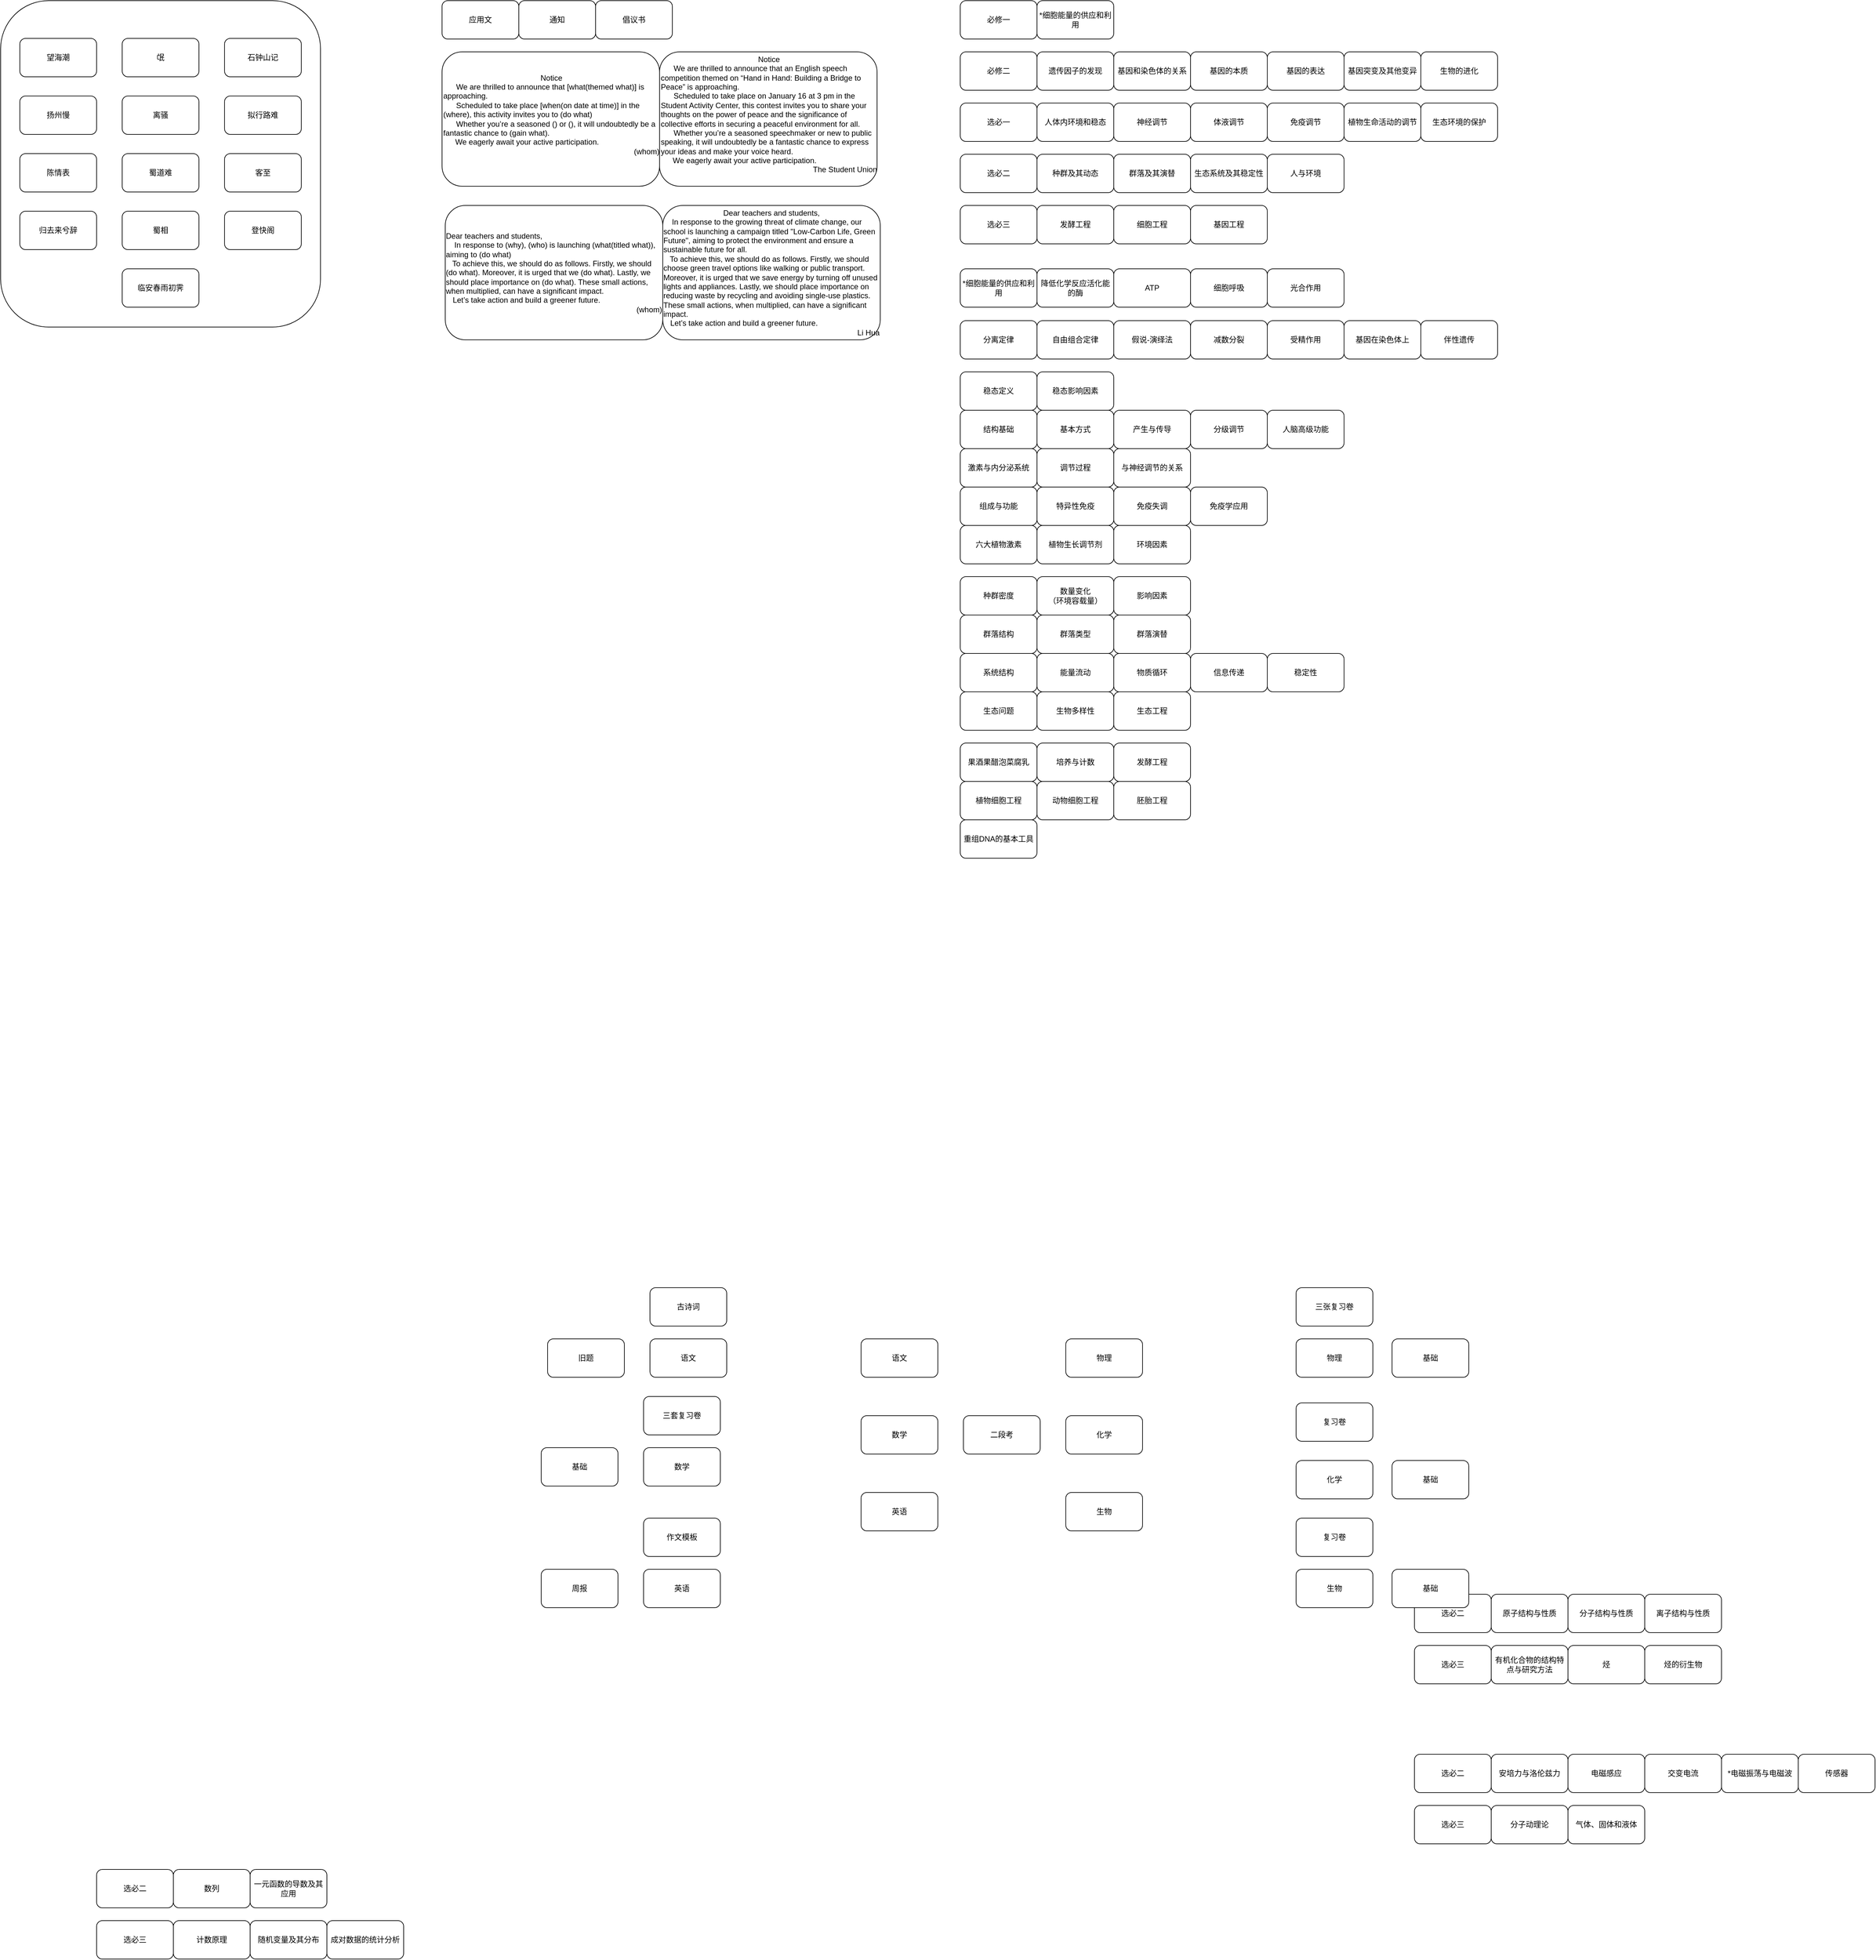 <mxfile version="27.0.3" pages="2">
  <diagram name="main" id="umrwjSgqTs6-wb3iwprB">
    <mxGraphModel dx="2980" dy="1960" grid="1" gridSize="10" guides="1" tooltips="1" connect="1" arrows="1" fold="1" page="1" pageScale="1" pageWidth="3300" pageHeight="4681" math="0" shadow="0">
      <root>
        <mxCell id="0" />
        <mxCell id="1" parent="0" />
        <mxCell id="M1dsXv7yGWbkJlxqNbTj-58" value="" style="group" vertex="1" connectable="0" parent="1">
          <mxGeometry x="2290" y="2820" width="720" height="140" as="geometry" />
        </mxCell>
        <mxCell id="M1dsXv7yGWbkJlxqNbTj-48" value="选必二" style="rounded=1;whiteSpace=wrap;html=1;strokeColor=default;align=center;verticalAlign=middle;fontFamily=Helvetica;fontSize=12;fontColor=default;resizable=1;fillColor=default;" vertex="1" parent="M1dsXv7yGWbkJlxqNbTj-58">
          <mxGeometry width="120" height="60" as="geometry" />
        </mxCell>
        <mxCell id="M1dsXv7yGWbkJlxqNbTj-49" value="安培力与洛伦兹力" style="rounded=1;whiteSpace=wrap;html=1;strokeColor=default;align=center;verticalAlign=middle;fontFamily=Helvetica;fontSize=12;fontColor=default;resizable=1;fillColor=default;" vertex="1" parent="M1dsXv7yGWbkJlxqNbTj-58">
          <mxGeometry x="120" width="120" height="60" as="geometry" />
        </mxCell>
        <mxCell id="M1dsXv7yGWbkJlxqNbTj-50" value="电磁感应" style="rounded=1;whiteSpace=wrap;html=1;strokeColor=default;align=center;verticalAlign=middle;fontFamily=Helvetica;fontSize=12;fontColor=default;resizable=1;fillColor=default;" vertex="1" parent="M1dsXv7yGWbkJlxqNbTj-58">
          <mxGeometry x="240" width="120" height="60" as="geometry" />
        </mxCell>
        <mxCell id="M1dsXv7yGWbkJlxqNbTj-51" value="交变电流" style="rounded=1;whiteSpace=wrap;html=1;strokeColor=default;align=center;verticalAlign=middle;fontFamily=Helvetica;fontSize=12;fontColor=default;resizable=1;fillColor=default;" vertex="1" parent="M1dsXv7yGWbkJlxqNbTj-58">
          <mxGeometry x="360" width="120" height="60" as="geometry" />
        </mxCell>
        <mxCell id="M1dsXv7yGWbkJlxqNbTj-52" value="*电磁振荡与电磁波" style="rounded=1;whiteSpace=wrap;html=1;strokeColor=default;align=center;verticalAlign=middle;fontFamily=Helvetica;fontSize=12;fontColor=default;resizable=1;fillColor=default;" vertex="1" parent="M1dsXv7yGWbkJlxqNbTj-58">
          <mxGeometry x="480" width="120" height="60" as="geometry" />
        </mxCell>
        <mxCell id="M1dsXv7yGWbkJlxqNbTj-53" value="传感器" style="rounded=1;whiteSpace=wrap;html=1;strokeColor=default;align=center;verticalAlign=middle;fontFamily=Helvetica;fontSize=12;fontColor=default;resizable=1;fillColor=default;" vertex="1" parent="M1dsXv7yGWbkJlxqNbTj-58">
          <mxGeometry x="600" width="120" height="60" as="geometry" />
        </mxCell>
        <mxCell id="M1dsXv7yGWbkJlxqNbTj-54" value="选必三" style="rounded=1;whiteSpace=wrap;html=1;strokeColor=default;align=center;verticalAlign=middle;fontFamily=Helvetica;fontSize=12;fontColor=default;resizable=1;fillColor=default;" vertex="1" parent="M1dsXv7yGWbkJlxqNbTj-58">
          <mxGeometry y="80" width="120" height="60" as="geometry" />
        </mxCell>
        <mxCell id="M1dsXv7yGWbkJlxqNbTj-55" value="分子动理论" style="rounded=1;whiteSpace=wrap;html=1;strokeColor=default;align=center;verticalAlign=middle;fontFamily=Helvetica;fontSize=12;fontColor=default;resizable=1;fillColor=default;" vertex="1" parent="M1dsXv7yGWbkJlxqNbTj-58">
          <mxGeometry x="120" y="80" width="120" height="60" as="geometry" />
        </mxCell>
        <mxCell id="M1dsXv7yGWbkJlxqNbTj-57" value="气体、固体和液体" style="rounded=1;whiteSpace=wrap;html=1;strokeColor=default;align=center;verticalAlign=middle;fontFamily=Helvetica;fontSize=12;fontColor=default;resizable=1;fillColor=default;" vertex="1" parent="M1dsXv7yGWbkJlxqNbTj-58">
          <mxGeometry x="240" y="80" width="120" height="60" as="geometry" />
        </mxCell>
        <mxCell id="M1dsXv7yGWbkJlxqNbTj-60" value="选必二" style="rounded=1;whiteSpace=wrap;html=1;strokeColor=default;align=center;verticalAlign=middle;fontFamily=Helvetica;fontSize=12;fontColor=default;resizable=1;fillColor=default;" vertex="1" parent="1">
          <mxGeometry x="2290" y="2570" width="120" height="60" as="geometry" />
        </mxCell>
        <mxCell id="M1dsXv7yGWbkJlxqNbTj-61" value="原子结构与性质" style="rounded=1;whiteSpace=wrap;html=1;strokeColor=default;align=center;verticalAlign=middle;fontFamily=Helvetica;fontSize=12;fontColor=default;resizable=1;fillColor=default;" vertex="1" parent="1">
          <mxGeometry x="2410" y="2570" width="120" height="60" as="geometry" />
        </mxCell>
        <mxCell id="M1dsXv7yGWbkJlxqNbTj-62" value="分子结构与性质" style="rounded=1;whiteSpace=wrap;html=1;strokeColor=default;align=center;verticalAlign=middle;fontFamily=Helvetica;fontSize=12;fontColor=default;resizable=1;fillColor=default;" vertex="1" parent="1">
          <mxGeometry x="2530" y="2570" width="120" height="60" as="geometry" />
        </mxCell>
        <mxCell id="M1dsXv7yGWbkJlxqNbTj-63" value="离子结构与性质" style="rounded=1;whiteSpace=wrap;html=1;strokeColor=default;align=center;verticalAlign=middle;fontFamily=Helvetica;fontSize=12;fontColor=default;resizable=1;fillColor=default;" vertex="1" parent="1">
          <mxGeometry x="2650" y="2570" width="120" height="60" as="geometry" />
        </mxCell>
        <mxCell id="M1dsXv7yGWbkJlxqNbTj-64" value="选必三" style="rounded=1;whiteSpace=wrap;html=1;strokeColor=default;align=center;verticalAlign=middle;fontFamily=Helvetica;fontSize=12;fontColor=default;resizable=1;fillColor=default;" vertex="1" parent="1">
          <mxGeometry x="2290" y="2650" width="120" height="60" as="geometry" />
        </mxCell>
        <mxCell id="M1dsXv7yGWbkJlxqNbTj-65" value="有机化合物的结构特点与研究方法" style="rounded=1;whiteSpace=wrap;html=1;strokeColor=default;align=center;verticalAlign=middle;fontFamily=Helvetica;fontSize=12;fontColor=default;resizable=1;fillColor=default;" vertex="1" parent="1">
          <mxGeometry x="2410" y="2650" width="120" height="60" as="geometry" />
        </mxCell>
        <mxCell id="M1dsXv7yGWbkJlxqNbTj-66" value="烃" style="rounded=1;whiteSpace=wrap;html=1;strokeColor=default;align=center;verticalAlign=middle;fontFamily=Helvetica;fontSize=12;fontColor=default;resizable=1;fillColor=default;" vertex="1" parent="1">
          <mxGeometry x="2530" y="2650" width="120" height="60" as="geometry" />
        </mxCell>
        <mxCell id="M1dsXv7yGWbkJlxqNbTj-67" value="烃的衍生物" style="rounded=1;whiteSpace=wrap;html=1;strokeColor=default;align=center;verticalAlign=middle;fontFamily=Helvetica;fontSize=12;fontColor=default;resizable=1;fillColor=default;" vertex="1" parent="1">
          <mxGeometry x="2650" y="2650" width="120" height="60" as="geometry" />
        </mxCell>
        <mxCell id="M1dsXv7yGWbkJlxqNbTj-75" value="" style="group" vertex="1" connectable="0" parent="1">
          <mxGeometry x="230" y="3000" width="480" height="140" as="geometry" />
        </mxCell>
        <mxCell id="M1dsXv7yGWbkJlxqNbTj-68" value="选必二" style="rounded=1;whiteSpace=wrap;html=1;strokeColor=default;align=center;verticalAlign=middle;fontFamily=Helvetica;fontSize=12;fontColor=default;resizable=1;fillColor=default;" vertex="1" parent="M1dsXv7yGWbkJlxqNbTj-75">
          <mxGeometry width="120" height="60" as="geometry" />
        </mxCell>
        <mxCell id="M1dsXv7yGWbkJlxqNbTj-69" value="数列" style="rounded=1;whiteSpace=wrap;html=1;strokeColor=default;align=center;verticalAlign=middle;fontFamily=Helvetica;fontSize=12;fontColor=default;resizable=1;fillColor=default;" vertex="1" parent="M1dsXv7yGWbkJlxqNbTj-75">
          <mxGeometry x="120" width="120" height="60" as="geometry" />
        </mxCell>
        <mxCell id="M1dsXv7yGWbkJlxqNbTj-70" value="一元函数的导数及其应用" style="rounded=1;whiteSpace=wrap;html=1;strokeColor=default;align=center;verticalAlign=middle;fontFamily=Helvetica;fontSize=12;fontColor=default;resizable=1;fillColor=default;" vertex="1" parent="M1dsXv7yGWbkJlxqNbTj-75">
          <mxGeometry x="240" width="120" height="60" as="geometry" />
        </mxCell>
        <mxCell id="M1dsXv7yGWbkJlxqNbTj-71" value="选必三" style="rounded=1;whiteSpace=wrap;html=1;strokeColor=default;align=center;verticalAlign=middle;fontFamily=Helvetica;fontSize=12;fontColor=default;resizable=1;fillColor=default;" vertex="1" parent="M1dsXv7yGWbkJlxqNbTj-75">
          <mxGeometry y="80" width="120" height="60" as="geometry" />
        </mxCell>
        <mxCell id="M1dsXv7yGWbkJlxqNbTj-72" value="计数原理" style="rounded=1;whiteSpace=wrap;html=1;strokeColor=default;align=center;verticalAlign=middle;fontFamily=Helvetica;fontSize=12;fontColor=default;resizable=1;fillColor=default;" vertex="1" parent="M1dsXv7yGWbkJlxqNbTj-75">
          <mxGeometry x="120" y="80" width="120" height="60" as="geometry" />
        </mxCell>
        <mxCell id="M1dsXv7yGWbkJlxqNbTj-73" value="随机变量及其分布" style="rounded=1;whiteSpace=wrap;html=1;strokeColor=default;align=center;verticalAlign=middle;fontFamily=Helvetica;fontSize=12;fontColor=default;resizable=1;fillColor=default;" vertex="1" parent="M1dsXv7yGWbkJlxqNbTj-75">
          <mxGeometry x="240" y="80" width="120" height="60" as="geometry" />
        </mxCell>
        <mxCell id="M1dsXv7yGWbkJlxqNbTj-74" value="成对数据的统计分析" style="rounded=1;whiteSpace=wrap;html=1;strokeColor=default;align=center;verticalAlign=middle;fontFamily=Helvetica;fontSize=12;fontColor=default;resizable=1;fillColor=default;" vertex="1" parent="M1dsXv7yGWbkJlxqNbTj-75">
          <mxGeometry x="360" y="80" width="120" height="60" as="geometry" />
        </mxCell>
        <mxCell id="M1dsXv7yGWbkJlxqNbTj-76" value="" style="group" vertex="1" connectable="0" parent="1">
          <mxGeometry x="925" y="2451" width="280" height="140" as="geometry" />
        </mxCell>
        <mxCell id="GIf5W1ypevxodKQtggny-17" value="英语" style="rounded=1;whiteSpace=wrap;html=1;" parent="M1dsXv7yGWbkJlxqNbTj-76" vertex="1">
          <mxGeometry x="160" y="80" width="120" height="60" as="geometry" />
        </mxCell>
        <mxCell id="GIf5W1ypevxodKQtggny-18" value="作文模板" style="rounded=1;whiteSpace=wrap;html=1;" parent="M1dsXv7yGWbkJlxqNbTj-76" vertex="1">
          <mxGeometry x="160" width="120" height="60" as="geometry" />
        </mxCell>
        <mxCell id="GIf5W1ypevxodKQtggny-19" value="周报" style="rounded=1;whiteSpace=wrap;html=1;" parent="M1dsXv7yGWbkJlxqNbTj-76" vertex="1">
          <mxGeometry y="80" width="120" height="60" as="geometry" />
        </mxCell>
        <mxCell id="M1dsXv7yGWbkJlxqNbTj-77" value="" style="group" vertex="1" connectable="0" parent="1">
          <mxGeometry x="925" y="2261" width="280" height="140" as="geometry" />
        </mxCell>
        <mxCell id="GIf5W1ypevxodKQtggny-14" value="数学" style="rounded=1;whiteSpace=wrap;html=1;" parent="M1dsXv7yGWbkJlxqNbTj-77" vertex="1">
          <mxGeometry x="160" y="80" width="120" height="60" as="geometry" />
        </mxCell>
        <mxCell id="GIf5W1ypevxodKQtggny-15" value="三套复习卷" style="rounded=1;whiteSpace=wrap;html=1;" parent="M1dsXv7yGWbkJlxqNbTj-77" vertex="1">
          <mxGeometry x="160" width="120" height="60" as="geometry" />
        </mxCell>
        <mxCell id="GIf5W1ypevxodKQtggny-16" value="基础" style="rounded=1;whiteSpace=wrap;html=1;" parent="M1dsXv7yGWbkJlxqNbTj-77" vertex="1">
          <mxGeometry y="80" width="120" height="60" as="geometry" />
        </mxCell>
        <mxCell id="M1dsXv7yGWbkJlxqNbTj-80" value="" style="group" vertex="1" connectable="0" parent="1">
          <mxGeometry x="2105" y="2451" width="270" height="140" as="geometry" />
        </mxCell>
        <mxCell id="GIf5W1ypevxodKQtggny-26" value="生物" style="rounded=1;whiteSpace=wrap;html=1;" parent="M1dsXv7yGWbkJlxqNbTj-80" vertex="1">
          <mxGeometry y="80" width="120" height="60" as="geometry" />
        </mxCell>
        <mxCell id="GIf5W1ypevxodKQtggny-27" value="复习卷" style="rounded=1;whiteSpace=wrap;html=1;" parent="M1dsXv7yGWbkJlxqNbTj-80" vertex="1">
          <mxGeometry width="120" height="60" as="geometry" />
        </mxCell>
        <mxCell id="GIf5W1ypevxodKQtggny-28" value="基础" style="rounded=1;whiteSpace=wrap;html=1;" parent="M1dsXv7yGWbkJlxqNbTj-80" vertex="1">
          <mxGeometry x="150" y="80" width="120" height="60" as="geometry" />
        </mxCell>
        <mxCell id="M1dsXv7yGWbkJlxqNbTj-78" value="" style="group" vertex="1" connectable="0" parent="1">
          <mxGeometry x="935" y="2091" width="930" height="380" as="geometry" />
        </mxCell>
        <mxCell id="GIf5W1ypevxodKQtggny-11" value="古诗词" style="rounded=1;whiteSpace=wrap;html=1;" parent="M1dsXv7yGWbkJlxqNbTj-78" vertex="1">
          <mxGeometry x="160" width="120" height="60" as="geometry" />
        </mxCell>
        <mxCell id="GIf5W1ypevxodKQtggny-12" value="语文" style="rounded=1;whiteSpace=wrap;html=1;" parent="M1dsXv7yGWbkJlxqNbTj-78" vertex="1">
          <mxGeometry x="160" y="80" width="120" height="60" as="geometry" />
        </mxCell>
        <mxCell id="GIf5W1ypevxodKQtggny-13" value="旧题" style="rounded=1;whiteSpace=wrap;html=1;" parent="M1dsXv7yGWbkJlxqNbTj-78" vertex="1">
          <mxGeometry y="80" width="120" height="60" as="geometry" />
        </mxCell>
        <mxCell id="M1dsXv7yGWbkJlxqNbTj-79" value="" style="group" vertex="1" connectable="0" parent="M1dsXv7yGWbkJlxqNbTj-78">
          <mxGeometry x="490" y="80" width="440" height="300" as="geometry" />
        </mxCell>
        <mxCell id="GIf5W1ypevxodKQtggny-1" value="二段考" style="rounded=1;whiteSpace=wrap;html=1;" parent="M1dsXv7yGWbkJlxqNbTj-79" vertex="1">
          <mxGeometry x="160" y="120" width="120" height="60" as="geometry" />
        </mxCell>
        <mxCell id="GIf5W1ypevxodKQtggny-3" value="语文" style="rounded=1;whiteSpace=wrap;html=1;" parent="M1dsXv7yGWbkJlxqNbTj-79" vertex="1">
          <mxGeometry width="120" height="60" as="geometry" />
        </mxCell>
        <mxCell id="GIf5W1ypevxodKQtggny-4" value="数学" style="rounded=1;whiteSpace=wrap;html=1;" parent="M1dsXv7yGWbkJlxqNbTj-79" vertex="1">
          <mxGeometry y="120" width="120" height="60" as="geometry" />
        </mxCell>
        <mxCell id="GIf5W1ypevxodKQtggny-5" value="英语" style="rounded=1;whiteSpace=wrap;html=1;" parent="M1dsXv7yGWbkJlxqNbTj-79" vertex="1">
          <mxGeometry y="240" width="120" height="60" as="geometry" />
        </mxCell>
        <mxCell id="GIf5W1ypevxodKQtggny-6" value="物理" style="rounded=1;whiteSpace=wrap;html=1;" parent="M1dsXv7yGWbkJlxqNbTj-79" vertex="1">
          <mxGeometry x="320" width="120" height="60" as="geometry" />
        </mxCell>
        <mxCell id="GIf5W1ypevxodKQtggny-8" value="生物" style="rounded=1;whiteSpace=wrap;html=1;" parent="M1dsXv7yGWbkJlxqNbTj-79" vertex="1">
          <mxGeometry x="320" y="240" width="120" height="60" as="geometry" />
        </mxCell>
        <mxCell id="GIf5W1ypevxodKQtggny-9" value="化学" style="rounded=1;whiteSpace=wrap;html=1;" parent="M1dsXv7yGWbkJlxqNbTj-79" vertex="1">
          <mxGeometry x="320" y="120" width="120" height="60" as="geometry" />
        </mxCell>
        <mxCell id="M1dsXv7yGWbkJlxqNbTj-81" value="" style="group" vertex="1" connectable="0" parent="1">
          <mxGeometry x="2105" y="2271" width="270" height="150" as="geometry" />
        </mxCell>
        <mxCell id="GIf5W1ypevxodKQtggny-23" value="化学" style="rounded=1;whiteSpace=wrap;html=1;" parent="M1dsXv7yGWbkJlxqNbTj-81" vertex="1">
          <mxGeometry y="90" width="120" height="60" as="geometry" />
        </mxCell>
        <mxCell id="GIf5W1ypevxodKQtggny-24" value="基础" style="rounded=1;whiteSpace=wrap;html=1;" parent="M1dsXv7yGWbkJlxqNbTj-81" vertex="1">
          <mxGeometry x="150" y="90" width="120" height="60" as="geometry" />
        </mxCell>
        <mxCell id="GIf5W1ypevxodKQtggny-25" value="复习卷" style="rounded=1;whiteSpace=wrap;html=1;" parent="M1dsXv7yGWbkJlxqNbTj-81" vertex="1">
          <mxGeometry width="120" height="60" as="geometry" />
        </mxCell>
        <mxCell id="M1dsXv7yGWbkJlxqNbTj-82" value="" style="group" vertex="1" connectable="0" parent="1">
          <mxGeometry x="2105" y="2091" width="270" height="140" as="geometry" />
        </mxCell>
        <mxCell id="GIf5W1ypevxodKQtggny-20" value="物理" style="rounded=1;whiteSpace=wrap;html=1;" parent="M1dsXv7yGWbkJlxqNbTj-82" vertex="1">
          <mxGeometry y="80" width="120" height="60" as="geometry" />
        </mxCell>
        <mxCell id="GIf5W1ypevxodKQtggny-21" value="三张复习卷" style="rounded=1;whiteSpace=wrap;html=1;" parent="M1dsXv7yGWbkJlxqNbTj-82" vertex="1">
          <mxGeometry width="120" height="60" as="geometry" />
        </mxCell>
        <mxCell id="GIf5W1ypevxodKQtggny-22" value="基础" style="rounded=1;whiteSpace=wrap;html=1;" parent="M1dsXv7yGWbkJlxqNbTj-82" vertex="1">
          <mxGeometry x="150" y="80" width="120" height="60" as="geometry" />
        </mxCell>
        <mxCell id="M1dsXv7yGWbkJlxqNbTj-15" value="" style="rounded=1;whiteSpace=wrap;html=1;movable=1;resizable=1;rotatable=1;deletable=1;editable=1;locked=0;connectable=1;" vertex="1" parent="1">
          <mxGeometry x="80" y="80" width="500" height="510" as="geometry" />
        </mxCell>
        <mxCell id="M1dsXv7yGWbkJlxqNbTj-1" value="氓" style="rounded=1;whiteSpace=wrap;html=1;movable=1;resizable=1;rotatable=1;deletable=1;editable=1;locked=0;connectable=1;" vertex="1" parent="1">
          <mxGeometry x="270" y="139" width="120" height="60" as="geometry" />
        </mxCell>
        <mxCell id="M1dsXv7yGWbkJlxqNbTj-2" value="离骚" style="rounded=1;whiteSpace=wrap;html=1;movable=1;resizable=1;rotatable=1;deletable=1;editable=1;locked=0;connectable=1;" vertex="1" parent="1">
          <mxGeometry x="270" y="229" width="120" height="60" as="geometry" />
        </mxCell>
        <mxCell id="M1dsXv7yGWbkJlxqNbTj-3" value="蜀道难" style="rounded=1;whiteSpace=wrap;html=1;movable=1;resizable=1;rotatable=1;deletable=1;editable=1;locked=0;connectable=1;" vertex="1" parent="1">
          <mxGeometry x="270" y="319" width="120" height="60" as="geometry" />
        </mxCell>
        <mxCell id="M1dsXv7yGWbkJlxqNbTj-4" value="蜀相" style="rounded=1;whiteSpace=wrap;html=1;movable=1;resizable=1;rotatable=1;deletable=1;editable=1;locked=0;connectable=1;" vertex="1" parent="1">
          <mxGeometry x="270" y="409" width="120" height="60" as="geometry" />
        </mxCell>
        <mxCell id="M1dsXv7yGWbkJlxqNbTj-5" value="望海潮" style="rounded=1;whiteSpace=wrap;html=1;movable=1;resizable=1;rotatable=1;deletable=1;editable=1;locked=0;connectable=1;" vertex="1" parent="1">
          <mxGeometry x="110" y="139" width="120" height="60" as="geometry" />
        </mxCell>
        <mxCell id="M1dsXv7yGWbkJlxqNbTj-6" value="扬州慢" style="rounded=1;whiteSpace=wrap;html=1;movable=1;resizable=1;rotatable=1;deletable=1;editable=1;locked=0;connectable=1;" vertex="1" parent="1">
          <mxGeometry x="110" y="229" width="120" height="60" as="geometry" />
        </mxCell>
        <mxCell id="M1dsXv7yGWbkJlxqNbTj-7" value="陈情表" style="rounded=1;whiteSpace=wrap;html=1;movable=1;resizable=1;rotatable=1;deletable=1;editable=1;locked=0;connectable=1;" vertex="1" parent="1">
          <mxGeometry x="110" y="319" width="120" height="60" as="geometry" />
        </mxCell>
        <mxCell id="M1dsXv7yGWbkJlxqNbTj-8" value="归去来兮辞" style="rounded=1;whiteSpace=wrap;html=1;movable=1;resizable=1;rotatable=1;deletable=1;editable=1;locked=0;connectable=1;" vertex="1" parent="1">
          <mxGeometry x="110" y="409" width="120" height="60" as="geometry" />
        </mxCell>
        <mxCell id="M1dsXv7yGWbkJlxqNbTj-9" value="石钟山记" style="rounded=1;whiteSpace=wrap;html=1;movable=1;resizable=1;rotatable=1;deletable=1;editable=1;locked=0;connectable=1;" vertex="1" parent="1">
          <mxGeometry x="430" y="139" width="120" height="60" as="geometry" />
        </mxCell>
        <mxCell id="M1dsXv7yGWbkJlxqNbTj-10" value="拟行路难" style="rounded=1;whiteSpace=wrap;html=1;movable=1;resizable=1;rotatable=1;deletable=1;editable=1;locked=0;connectable=1;" vertex="1" parent="1">
          <mxGeometry x="430" y="229" width="120" height="60" as="geometry" />
        </mxCell>
        <mxCell id="M1dsXv7yGWbkJlxqNbTj-11" value="客至" style="rounded=1;whiteSpace=wrap;html=1;movable=1;resizable=1;rotatable=1;deletable=1;editable=1;locked=0;connectable=1;" vertex="1" parent="1">
          <mxGeometry x="430" y="319" width="120" height="60" as="geometry" />
        </mxCell>
        <mxCell id="M1dsXv7yGWbkJlxqNbTj-12" value="登快阁" style="rounded=1;whiteSpace=wrap;html=1;movable=1;resizable=1;rotatable=1;deletable=1;editable=1;locked=0;connectable=1;" vertex="1" parent="1">
          <mxGeometry x="430" y="409" width="120" height="60" as="geometry" />
        </mxCell>
        <mxCell id="M1dsXv7yGWbkJlxqNbTj-13" value="临安春雨初霁" style="rounded=1;whiteSpace=wrap;html=1;movable=1;resizable=1;rotatable=1;deletable=1;editable=1;locked=0;connectable=1;" vertex="1" parent="1">
          <mxGeometry x="270" y="499" width="120" height="60" as="geometry" />
        </mxCell>
        <mxCell id="M1dsXv7yGWbkJlxqNbTj-94" value="" style="group" vertex="1" connectable="0" parent="1">
          <mxGeometry x="770" y="80" width="685" height="530" as="geometry" />
        </mxCell>
        <mxCell id="M1dsXv7yGWbkJlxqNbTj-86" value="" style="group" vertex="1" connectable="0" parent="M1dsXv7yGWbkJlxqNbTj-94">
          <mxGeometry width="360" height="60" as="geometry" />
        </mxCell>
        <mxCell id="M1dsXv7yGWbkJlxqNbTj-83" value="应用文" style="rounded=1;whiteSpace=wrap;html=1;strokeColor=default;align=center;verticalAlign=middle;fontFamily=Helvetica;fontSize=12;fontColor=default;resizable=1;fillColor=default;" vertex="1" parent="M1dsXv7yGWbkJlxqNbTj-86">
          <mxGeometry width="120" height="60" as="geometry" />
        </mxCell>
        <mxCell id="M1dsXv7yGWbkJlxqNbTj-84" value="通知" style="rounded=1;whiteSpace=wrap;html=1;strokeColor=default;align=center;verticalAlign=middle;fontFamily=Helvetica;fontSize=12;fontColor=default;resizable=1;fillColor=default;" vertex="1" parent="M1dsXv7yGWbkJlxqNbTj-86">
          <mxGeometry x="120" width="120" height="60" as="geometry" />
        </mxCell>
        <mxCell id="M1dsXv7yGWbkJlxqNbTj-85" value="倡议书" style="rounded=1;whiteSpace=wrap;html=1;strokeColor=default;align=center;verticalAlign=middle;fontFamily=Helvetica;fontSize=12;fontColor=default;resizable=1;fillColor=default;" vertex="1" parent="M1dsXv7yGWbkJlxqNbTj-86">
          <mxGeometry x="240" width="120" height="60" as="geometry" />
        </mxCell>
        <mxCell id="M1dsXv7yGWbkJlxqNbTj-88" value="&lt;div style=&quot;text-align: center;&quot;&gt;Notice&lt;/div&gt;&lt;div&gt;&amp;nbsp; &amp;nbsp; &amp;nbsp; We are thrilled to announce that [what(themed what)] is approaching.&amp;nbsp;&lt;/div&gt;&lt;div&gt;&amp;nbsp; &amp;nbsp; &amp;nbsp; Scheduled to take place [when(on date at time)] in the (where), this activity invites you to (do what)&amp;nbsp;&lt;/div&gt;&lt;div&gt;&amp;nbsp; &amp;nbsp; &amp;nbsp; Whether you’re a seasoned () or (), it will undoubtedly be a fantastic chance to (gain what).&lt;/div&gt;&lt;div&gt;　&amp;nbsp; We eagerly await your active participation.&amp;nbsp;&lt;/div&gt;&lt;div style=&quot;text-align: right;&quot;&gt;　(whom)&lt;/div&gt;&lt;div&gt;&lt;br&gt;&lt;/div&gt;" style="rounded=1;whiteSpace=wrap;html=1;strokeColor=default;align=left;verticalAlign=middle;fontFamily=Helvetica;fontSize=12;fontColor=default;resizable=1;fillColor=default;" vertex="1" parent="M1dsXv7yGWbkJlxqNbTj-94">
          <mxGeometry y="80" width="340" height="210" as="geometry" />
        </mxCell>
        <mxCell id="M1dsXv7yGWbkJlxqNbTj-89" value="&lt;div style=&quot;&quot;&gt;&lt;div style=&quot;text-align: center;&quot;&gt;Notice&lt;/div&gt;&lt;div&gt;&amp;nbsp; &amp;nbsp; &amp;nbsp; We are thrilled to announce that an English speech competition themed on “Hand in Hand: Building a Bridge to Peace” is approaching.&amp;nbsp;&lt;/div&gt;&lt;div&gt;&amp;nbsp; &amp;nbsp; &amp;nbsp; Scheduled to take place on January 16 at 3 pm in the Student Activity Center, this contest invites you to share your thoughts on the power of peace and the significance of collective efforts in securing a peaceful environment for all.&amp;nbsp;&lt;/div&gt;&lt;div&gt;&amp;nbsp; &amp;nbsp; &amp;nbsp; Whether you’re a seasoned speechmaker or new to public speaking, it will undoubtedly be a fantastic chance to express your ideas and make your voice heard.&lt;/div&gt;&lt;div&gt;　&amp;nbsp; We eagerly await your active participation.&amp;nbsp;&lt;/div&gt;&lt;div style=&quot;text-align: right;&quot;&gt;　The Student Union&lt;/div&gt;&lt;div&gt;&lt;br&gt;&lt;/div&gt;&lt;/div&gt;" style="rounded=1;whiteSpace=wrap;html=1;strokeColor=default;align=left;verticalAlign=middle;fontFamily=Helvetica;fontSize=12;fontColor=default;resizable=1;fillColor=default;" vertex="1" parent="M1dsXv7yGWbkJlxqNbTj-94">
          <mxGeometry x="340" y="80" width="340" height="210" as="geometry" />
        </mxCell>
        <mxCell id="M1dsXv7yGWbkJlxqNbTj-90" value="&lt;div&gt;&lt;br&gt;&lt;/div&gt;&lt;div style=&quot;text-align: left;&quot;&gt;Dear teachers and students,&lt;/div&gt;&lt;div style=&quot;text-align: left;&quot;&gt;&amp;nbsp; &amp;nbsp; In response to (why), (who) is launching (what(titled what)), aiming to (do what)&lt;/div&gt;&lt;div style=&quot;text-align: left;&quot;&gt;&amp;nbsp; &amp;nbsp;To achieve this, we should do as follows. Firstly, we should (do what). Moreover, it is urged that we (do what). Lastly, we should place importance on (do what). These small actions, when multiplied, can have a significant impact.&lt;/div&gt;&lt;div style=&quot;text-align: right;&quot;&gt;&amp;nbsp; &amp;nbsp;Let’s take action and build a greener future.&amp;nbsp; &amp;nbsp; &amp;nbsp; &amp;nbsp; &amp;nbsp; &amp;nbsp; &amp;nbsp; &amp;nbsp; &amp;nbsp; &amp;nbsp; &amp;nbsp; &amp;nbsp; &amp;nbsp; &amp;nbsp; &amp;nbsp; &amp;nbsp; &amp;nbsp; &amp;nbsp; &amp;nbsp; &amp;nbsp; &amp;nbsp; &amp;nbsp; &amp;nbsp; &amp;nbsp;(whom)&lt;/div&gt;&lt;div style=&quot;text-align: right;&quot;&gt;&lt;br&gt;&lt;/div&gt;" style="rounded=1;whiteSpace=wrap;html=1;strokeColor=default;align=center;verticalAlign=middle;fontFamily=Helvetica;fontSize=12;fontColor=default;resizable=1;fillColor=default;" vertex="1" parent="M1dsXv7yGWbkJlxqNbTj-94">
          <mxGeometry x="5" y="320" width="340" height="210" as="geometry" />
        </mxCell>
        <mxCell id="M1dsXv7yGWbkJlxqNbTj-93" value="&lt;div&gt;&lt;br&gt;&lt;/div&gt;&lt;div&gt;Dear teachers and students,&lt;/div&gt;&lt;div style=&quot;text-align: left;&quot;&gt;&amp;nbsp; &amp;nbsp; In response to the growing threat of climate change, our school is launching a campaign titled &quot;Low-Carbon Life, Green Future&quot;, aiming to protect the environment and ensure a sustainable future for all.&lt;/div&gt;&lt;div style=&quot;text-align: left;&quot;&gt;&amp;nbsp; &amp;nbsp;To achieve this, we should do as follows. Firstly, we should choose green travel options like walking or public transport. Moreover, it is urged that we save energy by turning off unused lights and appliances. Lastly, we should place importance on reducing waste by recycling and avoiding single-use plastics. These small actions, when multiplied, can have a significant impact.&lt;/div&gt;&lt;div style=&quot;text-align: right;&quot;&gt;&amp;nbsp; &amp;nbsp;Let’s take action and build a greener future.&amp;nbsp; &amp;nbsp; &amp;nbsp; &amp;nbsp; &amp;nbsp; &amp;nbsp; &amp;nbsp; &amp;nbsp; &amp;nbsp; &amp;nbsp; &amp;nbsp; &amp;nbsp; &amp;nbsp; &amp;nbsp; &amp;nbsp; &amp;nbsp; &amp;nbsp; &amp;nbsp; &amp;nbsp; &amp;nbsp; &amp;nbsp; &amp;nbsp; &amp;nbsp; &amp;nbsp; &amp;nbsp; &amp;nbsp; &amp;nbsp; &amp;nbsp; &amp;nbsp; &amp;nbsp; &amp;nbsp; &amp;nbsp; &amp;nbsp; &amp;nbsp; &amp;nbsp; &amp;nbsp;&amp;nbsp;&lt;span style=&quot;background-color: transparent; color: light-dark(rgb(0, 0, 0), rgb(255, 255, 255));&quot;&gt;&amp;nbsp;Li Hua&lt;/span&gt;&lt;/div&gt;&lt;div style=&quot;text-align: right;&quot;&gt;&lt;br&gt;&lt;/div&gt;" style="rounded=1;whiteSpace=wrap;html=1;strokeColor=default;align=center;verticalAlign=middle;fontFamily=Helvetica;fontSize=12;fontColor=default;resizable=1;fillColor=default;" vertex="1" parent="M1dsXv7yGWbkJlxqNbTj-94">
          <mxGeometry x="345" y="320" width="340" height="210" as="geometry" />
        </mxCell>
        <mxCell id="M1dsXv7yGWbkJlxqNbTj-130" value="" style="group" vertex="1" connectable="0" parent="1">
          <mxGeometry x="1580" y="499" width="600" height="60" as="geometry" />
        </mxCell>
        <mxCell id="M1dsXv7yGWbkJlxqNbTj-125" value="*细胞能量的供应和利用" style="rounded=1;whiteSpace=wrap;html=1;strokeColor=default;align=center;verticalAlign=middle;fontFamily=Helvetica;fontSize=12;fontColor=default;resizable=1;fillColor=default;" vertex="1" parent="M1dsXv7yGWbkJlxqNbTj-130">
          <mxGeometry width="120" height="60" as="geometry" />
        </mxCell>
        <mxCell id="M1dsXv7yGWbkJlxqNbTj-126" value="降低化学反应活化能的酶" style="rounded=1;whiteSpace=wrap;html=1;strokeColor=default;align=center;verticalAlign=middle;fontFamily=Helvetica;fontSize=12;fontColor=default;resizable=1;fillColor=default;" vertex="1" parent="M1dsXv7yGWbkJlxqNbTj-130">
          <mxGeometry x="120" width="120" height="60" as="geometry" />
        </mxCell>
        <mxCell id="M1dsXv7yGWbkJlxqNbTj-127" value="ATP" style="rounded=1;whiteSpace=wrap;html=1;strokeColor=default;align=center;verticalAlign=middle;fontFamily=Helvetica;fontSize=12;fontColor=default;resizable=1;fillColor=default;" vertex="1" parent="M1dsXv7yGWbkJlxqNbTj-130">
          <mxGeometry x="240" width="120" height="60" as="geometry" />
        </mxCell>
        <mxCell id="M1dsXv7yGWbkJlxqNbTj-128" value="细胞呼吸" style="rounded=1;whiteSpace=wrap;html=1;strokeColor=default;align=center;verticalAlign=middle;fontFamily=Helvetica;fontSize=12;fontColor=default;resizable=1;fillColor=default;" vertex="1" parent="M1dsXv7yGWbkJlxqNbTj-130">
          <mxGeometry x="360" width="120" height="60" as="geometry" />
        </mxCell>
        <mxCell id="M1dsXv7yGWbkJlxqNbTj-129" value="光合作用" style="rounded=1;whiteSpace=wrap;html=1;strokeColor=default;align=center;verticalAlign=middle;fontFamily=Helvetica;fontSize=12;fontColor=default;resizable=1;fillColor=default;" vertex="1" parent="M1dsXv7yGWbkJlxqNbTj-130">
          <mxGeometry x="480" width="120" height="60" as="geometry" />
        </mxCell>
        <mxCell id="M1dsXv7yGWbkJlxqNbTj-138" value="" style="group" vertex="1" connectable="0" parent="1">
          <mxGeometry x="1580" y="580" width="840" height="60" as="geometry" />
        </mxCell>
        <mxCell id="M1dsXv7yGWbkJlxqNbTj-131" value="分离定律" style="rounded=1;whiteSpace=wrap;html=1;strokeColor=default;align=center;verticalAlign=middle;fontFamily=Helvetica;fontSize=12;fontColor=default;resizable=1;fillColor=default;" vertex="1" parent="M1dsXv7yGWbkJlxqNbTj-138">
          <mxGeometry width="120" height="60" as="geometry" />
        </mxCell>
        <mxCell id="M1dsXv7yGWbkJlxqNbTj-132" value="自由组合定律" style="rounded=1;whiteSpace=wrap;html=1;strokeColor=default;align=center;verticalAlign=middle;fontFamily=Helvetica;fontSize=12;fontColor=default;resizable=1;fillColor=default;" vertex="1" parent="M1dsXv7yGWbkJlxqNbTj-138">
          <mxGeometry x="120" width="120" height="60" as="geometry" />
        </mxCell>
        <mxCell id="M1dsXv7yGWbkJlxqNbTj-133" value="假说-演绎法" style="rounded=1;whiteSpace=wrap;html=1;strokeColor=default;align=center;verticalAlign=middle;fontFamily=Helvetica;fontSize=12;fontColor=default;resizable=1;fillColor=default;" vertex="1" parent="M1dsXv7yGWbkJlxqNbTj-138">
          <mxGeometry x="240" width="120" height="60" as="geometry" />
        </mxCell>
        <mxCell id="M1dsXv7yGWbkJlxqNbTj-134" value="减数分裂" style="rounded=1;whiteSpace=wrap;html=1;strokeColor=default;align=center;verticalAlign=middle;fontFamily=Helvetica;fontSize=12;fontColor=default;resizable=1;fillColor=default;" vertex="1" parent="M1dsXv7yGWbkJlxqNbTj-138">
          <mxGeometry x="360" width="120" height="60" as="geometry" />
        </mxCell>
        <mxCell id="M1dsXv7yGWbkJlxqNbTj-135" value="受精作用" style="rounded=1;whiteSpace=wrap;html=1;strokeColor=default;align=center;verticalAlign=middle;fontFamily=Helvetica;fontSize=12;fontColor=default;resizable=1;fillColor=default;" vertex="1" parent="M1dsXv7yGWbkJlxqNbTj-138">
          <mxGeometry x="480" width="120" height="60" as="geometry" />
        </mxCell>
        <mxCell id="M1dsXv7yGWbkJlxqNbTj-136" value="基因在染色体上" style="rounded=1;whiteSpace=wrap;html=1;strokeColor=default;align=center;verticalAlign=middle;fontFamily=Helvetica;fontSize=12;fontColor=default;resizable=1;fillColor=default;" vertex="1" parent="M1dsXv7yGWbkJlxqNbTj-138">
          <mxGeometry x="600" width="120" height="60" as="geometry" />
        </mxCell>
        <mxCell id="M1dsXv7yGWbkJlxqNbTj-137" value="伴性遗传" style="rounded=1;whiteSpace=wrap;html=1;strokeColor=default;align=center;verticalAlign=middle;fontFamily=Helvetica;fontSize=12;fontColor=default;resizable=1;fillColor=default;" vertex="1" parent="M1dsXv7yGWbkJlxqNbTj-138">
          <mxGeometry x="720" width="120" height="60" as="geometry" />
        </mxCell>
        <mxCell id="M1dsXv7yGWbkJlxqNbTj-156" value="" style="group" vertex="1" connectable="0" parent="1">
          <mxGeometry x="1580" y="660" width="600" height="300" as="geometry" />
        </mxCell>
        <mxCell id="M1dsXv7yGWbkJlxqNbTj-139" value="稳态定义" style="rounded=1;whiteSpace=wrap;html=1;strokeColor=default;align=center;verticalAlign=middle;fontFamily=Helvetica;fontSize=12;fontColor=default;resizable=1;fillColor=default;" vertex="1" parent="M1dsXv7yGWbkJlxqNbTj-156">
          <mxGeometry width="120" height="60" as="geometry" />
        </mxCell>
        <mxCell id="M1dsXv7yGWbkJlxqNbTj-140" value="稳态影响因素" style="rounded=1;whiteSpace=wrap;html=1;strokeColor=default;align=center;verticalAlign=middle;fontFamily=Helvetica;fontSize=12;fontColor=default;resizable=1;fillColor=default;" vertex="1" parent="M1dsXv7yGWbkJlxqNbTj-156">
          <mxGeometry x="120" width="120" height="60" as="geometry" />
        </mxCell>
        <mxCell id="M1dsXv7yGWbkJlxqNbTj-141" value="结构基础" style="rounded=1;whiteSpace=wrap;html=1;strokeColor=default;align=center;verticalAlign=middle;fontFamily=Helvetica;fontSize=12;fontColor=default;resizable=1;fillColor=default;" vertex="1" parent="M1dsXv7yGWbkJlxqNbTj-156">
          <mxGeometry y="60" width="120" height="60" as="geometry" />
        </mxCell>
        <mxCell id="M1dsXv7yGWbkJlxqNbTj-142" value="基本方式" style="rounded=1;whiteSpace=wrap;html=1;strokeColor=default;align=center;verticalAlign=middle;fontFamily=Helvetica;fontSize=12;fontColor=default;resizable=1;fillColor=default;" vertex="1" parent="M1dsXv7yGWbkJlxqNbTj-156">
          <mxGeometry x="120" y="60" width="120" height="60" as="geometry" />
        </mxCell>
        <mxCell id="M1dsXv7yGWbkJlxqNbTj-143" value="产生与传导" style="rounded=1;whiteSpace=wrap;html=1;strokeColor=default;align=center;verticalAlign=middle;fontFamily=Helvetica;fontSize=12;fontColor=default;resizable=1;fillColor=default;" vertex="1" parent="M1dsXv7yGWbkJlxqNbTj-156">
          <mxGeometry x="240" y="60" width="120" height="60" as="geometry" />
        </mxCell>
        <mxCell id="M1dsXv7yGWbkJlxqNbTj-144" value="分级调节" style="rounded=1;whiteSpace=wrap;html=1;strokeColor=default;align=center;verticalAlign=middle;fontFamily=Helvetica;fontSize=12;fontColor=default;resizable=1;fillColor=default;" vertex="1" parent="M1dsXv7yGWbkJlxqNbTj-156">
          <mxGeometry x="360" y="60" width="120" height="60" as="geometry" />
        </mxCell>
        <mxCell id="M1dsXv7yGWbkJlxqNbTj-145" value="人脑高级功能" style="rounded=1;whiteSpace=wrap;html=1;strokeColor=default;align=center;verticalAlign=middle;fontFamily=Helvetica;fontSize=12;fontColor=default;resizable=1;fillColor=default;" vertex="1" parent="M1dsXv7yGWbkJlxqNbTj-156">
          <mxGeometry x="480" y="60" width="120" height="60" as="geometry" />
        </mxCell>
        <mxCell id="M1dsXv7yGWbkJlxqNbTj-146" value="激素与内分泌系统" style="rounded=1;whiteSpace=wrap;html=1;strokeColor=default;align=center;verticalAlign=middle;fontFamily=Helvetica;fontSize=12;fontColor=default;resizable=1;fillColor=default;" vertex="1" parent="M1dsXv7yGWbkJlxqNbTj-156">
          <mxGeometry y="120" width="120" height="60" as="geometry" />
        </mxCell>
        <mxCell id="M1dsXv7yGWbkJlxqNbTj-147" value="调节过程" style="rounded=1;whiteSpace=wrap;html=1;strokeColor=default;align=center;verticalAlign=middle;fontFamily=Helvetica;fontSize=12;fontColor=default;resizable=1;fillColor=default;" vertex="1" parent="M1dsXv7yGWbkJlxqNbTj-156">
          <mxGeometry x="120" y="120" width="120" height="60" as="geometry" />
        </mxCell>
        <mxCell id="M1dsXv7yGWbkJlxqNbTj-148" value="与神经调节的关系" style="rounded=1;whiteSpace=wrap;html=1;strokeColor=default;align=center;verticalAlign=middle;fontFamily=Helvetica;fontSize=12;fontColor=default;resizable=1;fillColor=default;" vertex="1" parent="M1dsXv7yGWbkJlxqNbTj-156">
          <mxGeometry x="240" y="120" width="120" height="60" as="geometry" />
        </mxCell>
        <mxCell id="M1dsXv7yGWbkJlxqNbTj-149" value="组成与功能" style="rounded=1;whiteSpace=wrap;html=1;strokeColor=default;align=center;verticalAlign=middle;fontFamily=Helvetica;fontSize=12;fontColor=default;resizable=1;fillColor=default;" vertex="1" parent="M1dsXv7yGWbkJlxqNbTj-156">
          <mxGeometry y="180" width="120" height="60" as="geometry" />
        </mxCell>
        <mxCell id="M1dsXv7yGWbkJlxqNbTj-150" value="特异性免疫" style="rounded=1;whiteSpace=wrap;html=1;strokeColor=default;align=center;verticalAlign=middle;fontFamily=Helvetica;fontSize=12;fontColor=default;resizable=1;fillColor=default;" vertex="1" parent="M1dsXv7yGWbkJlxqNbTj-156">
          <mxGeometry x="120" y="180" width="120" height="60" as="geometry" />
        </mxCell>
        <mxCell id="M1dsXv7yGWbkJlxqNbTj-151" value="免疫失调" style="rounded=1;whiteSpace=wrap;html=1;strokeColor=default;align=center;verticalAlign=middle;fontFamily=Helvetica;fontSize=12;fontColor=default;resizable=1;fillColor=default;" vertex="1" parent="M1dsXv7yGWbkJlxqNbTj-156">
          <mxGeometry x="240" y="180" width="120" height="60" as="geometry" />
        </mxCell>
        <mxCell id="M1dsXv7yGWbkJlxqNbTj-152" value="免疫学应用" style="rounded=1;whiteSpace=wrap;html=1;strokeColor=default;align=center;verticalAlign=middle;fontFamily=Helvetica;fontSize=12;fontColor=default;resizable=1;fillColor=default;" vertex="1" parent="M1dsXv7yGWbkJlxqNbTj-156">
          <mxGeometry x="360" y="180" width="120" height="60" as="geometry" />
        </mxCell>
        <mxCell id="M1dsXv7yGWbkJlxqNbTj-153" value="六大植物激素" style="rounded=1;whiteSpace=wrap;html=1;strokeColor=default;align=center;verticalAlign=middle;fontFamily=Helvetica;fontSize=12;fontColor=default;resizable=1;fillColor=default;" vertex="1" parent="M1dsXv7yGWbkJlxqNbTj-156">
          <mxGeometry y="240" width="120" height="60" as="geometry" />
        </mxCell>
        <mxCell id="M1dsXv7yGWbkJlxqNbTj-154" value="植物生长调节剂" style="rounded=1;whiteSpace=wrap;html=1;strokeColor=default;align=center;verticalAlign=middle;fontFamily=Helvetica;fontSize=12;fontColor=default;resizable=1;fillColor=default;" vertex="1" parent="M1dsXv7yGWbkJlxqNbTj-156">
          <mxGeometry x="120" y="240" width="120" height="60" as="geometry" />
        </mxCell>
        <mxCell id="M1dsXv7yGWbkJlxqNbTj-155" value="环境因素" style="rounded=1;whiteSpace=wrap;html=1;strokeColor=default;align=center;verticalAlign=middle;fontFamily=Helvetica;fontSize=12;fontColor=default;resizable=1;fillColor=default;" vertex="1" parent="M1dsXv7yGWbkJlxqNbTj-156">
          <mxGeometry x="240" y="240" width="120" height="60" as="geometry" />
        </mxCell>
        <mxCell id="M1dsXv7yGWbkJlxqNbTj-171" value="" style="group" vertex="1" connectable="0" parent="1">
          <mxGeometry x="1580" y="980" width="600" height="240" as="geometry" />
        </mxCell>
        <mxCell id="M1dsXv7yGWbkJlxqNbTj-157" value="种群密度" style="rounded=1;whiteSpace=wrap;html=1;strokeColor=default;align=center;verticalAlign=middle;fontFamily=Helvetica;fontSize=12;fontColor=default;resizable=1;fillColor=default;" vertex="1" parent="M1dsXv7yGWbkJlxqNbTj-171">
          <mxGeometry width="120" height="60" as="geometry" />
        </mxCell>
        <mxCell id="M1dsXv7yGWbkJlxqNbTj-158" value="数量变化&lt;div&gt;（环境容载量）&lt;/div&gt;" style="rounded=1;whiteSpace=wrap;html=1;strokeColor=default;align=center;verticalAlign=middle;fontFamily=Helvetica;fontSize=12;fontColor=default;resizable=1;fillColor=default;" vertex="1" parent="M1dsXv7yGWbkJlxqNbTj-171">
          <mxGeometry x="120" width="120" height="60" as="geometry" />
        </mxCell>
        <mxCell id="M1dsXv7yGWbkJlxqNbTj-159" value="影响因素" style="rounded=1;whiteSpace=wrap;html=1;strokeColor=default;align=center;verticalAlign=middle;fontFamily=Helvetica;fontSize=12;fontColor=default;resizable=1;fillColor=default;" vertex="1" parent="M1dsXv7yGWbkJlxqNbTj-171">
          <mxGeometry x="240" width="120" height="60" as="geometry" />
        </mxCell>
        <mxCell id="M1dsXv7yGWbkJlxqNbTj-160" value="群落结构" style="rounded=1;whiteSpace=wrap;html=1;strokeColor=default;align=center;verticalAlign=middle;fontFamily=Helvetica;fontSize=12;fontColor=default;resizable=1;fillColor=default;" vertex="1" parent="M1dsXv7yGWbkJlxqNbTj-171">
          <mxGeometry y="60" width="120" height="60" as="geometry" />
        </mxCell>
        <mxCell id="M1dsXv7yGWbkJlxqNbTj-161" value="群落类型" style="rounded=1;whiteSpace=wrap;html=1;strokeColor=default;align=center;verticalAlign=middle;fontFamily=Helvetica;fontSize=12;fontColor=default;resizable=1;fillColor=default;" vertex="1" parent="M1dsXv7yGWbkJlxqNbTj-171">
          <mxGeometry x="120" y="60" width="120" height="60" as="geometry" />
        </mxCell>
        <mxCell id="M1dsXv7yGWbkJlxqNbTj-162" value="群落演替" style="rounded=1;whiteSpace=wrap;html=1;strokeColor=default;align=center;verticalAlign=middle;fontFamily=Helvetica;fontSize=12;fontColor=default;resizable=1;fillColor=default;" vertex="1" parent="M1dsXv7yGWbkJlxqNbTj-171">
          <mxGeometry x="240" y="60" width="120" height="60" as="geometry" />
        </mxCell>
        <mxCell id="M1dsXv7yGWbkJlxqNbTj-163" value="系统结构" style="rounded=1;whiteSpace=wrap;html=1;strokeColor=default;align=center;verticalAlign=middle;fontFamily=Helvetica;fontSize=12;fontColor=default;resizable=1;fillColor=default;" vertex="1" parent="M1dsXv7yGWbkJlxqNbTj-171">
          <mxGeometry y="120" width="120" height="60" as="geometry" />
        </mxCell>
        <mxCell id="M1dsXv7yGWbkJlxqNbTj-164" value="能量流动" style="rounded=1;whiteSpace=wrap;html=1;strokeColor=default;align=center;verticalAlign=middle;fontFamily=Helvetica;fontSize=12;fontColor=default;resizable=1;fillColor=default;" vertex="1" parent="M1dsXv7yGWbkJlxqNbTj-171">
          <mxGeometry x="120" y="120" width="120" height="60" as="geometry" />
        </mxCell>
        <mxCell id="M1dsXv7yGWbkJlxqNbTj-165" value="物质循环" style="rounded=1;whiteSpace=wrap;html=1;strokeColor=default;align=center;verticalAlign=middle;fontFamily=Helvetica;fontSize=12;fontColor=default;resizable=1;fillColor=default;" vertex="1" parent="M1dsXv7yGWbkJlxqNbTj-171">
          <mxGeometry x="240" y="120" width="120" height="60" as="geometry" />
        </mxCell>
        <mxCell id="M1dsXv7yGWbkJlxqNbTj-166" value="信息传递" style="rounded=1;whiteSpace=wrap;html=1;strokeColor=default;align=center;verticalAlign=middle;fontFamily=Helvetica;fontSize=12;fontColor=default;resizable=1;fillColor=default;" vertex="1" parent="M1dsXv7yGWbkJlxqNbTj-171">
          <mxGeometry x="360" y="120" width="120" height="60" as="geometry" />
        </mxCell>
        <mxCell id="M1dsXv7yGWbkJlxqNbTj-167" value="稳定性" style="rounded=1;whiteSpace=wrap;html=1;strokeColor=default;align=center;verticalAlign=middle;fontFamily=Helvetica;fontSize=12;fontColor=default;resizable=1;fillColor=default;" vertex="1" parent="M1dsXv7yGWbkJlxqNbTj-171">
          <mxGeometry x="480" y="120" width="120" height="60" as="geometry" />
        </mxCell>
        <mxCell id="M1dsXv7yGWbkJlxqNbTj-168" value="生态工程" style="rounded=1;whiteSpace=wrap;html=1;strokeColor=default;align=center;verticalAlign=middle;fontFamily=Helvetica;fontSize=12;fontColor=default;resizable=1;fillColor=default;" vertex="1" parent="M1dsXv7yGWbkJlxqNbTj-171">
          <mxGeometry x="240" y="180" width="120" height="60" as="geometry" />
        </mxCell>
        <mxCell id="M1dsXv7yGWbkJlxqNbTj-169" value="生物多样性" style="rounded=1;whiteSpace=wrap;html=1;strokeColor=default;align=center;verticalAlign=middle;fontFamily=Helvetica;fontSize=12;fontColor=default;resizable=1;fillColor=default;" vertex="1" parent="M1dsXv7yGWbkJlxqNbTj-171">
          <mxGeometry x="120" y="180" width="120" height="60" as="geometry" />
        </mxCell>
        <mxCell id="M1dsXv7yGWbkJlxqNbTj-170" value="生态问题" style="rounded=1;whiteSpace=wrap;html=1;strokeColor=default;align=center;verticalAlign=middle;fontFamily=Helvetica;fontSize=12;fontColor=default;resizable=1;fillColor=default;" vertex="1" parent="M1dsXv7yGWbkJlxqNbTj-171">
          <mxGeometry y="180" width="120" height="60" as="geometry" />
        </mxCell>
        <mxCell id="M1dsXv7yGWbkJlxqNbTj-179" value="" style="group" vertex="1" connectable="0" parent="1">
          <mxGeometry x="1580" y="1240" width="360" height="180" as="geometry" />
        </mxCell>
        <mxCell id="M1dsXv7yGWbkJlxqNbTj-172" value="果酒果醋泡菜腐乳" style="rounded=1;whiteSpace=wrap;html=1;strokeColor=default;align=center;verticalAlign=middle;fontFamily=Helvetica;fontSize=12;fontColor=default;resizable=1;fillColor=default;" vertex="1" parent="M1dsXv7yGWbkJlxqNbTj-179">
          <mxGeometry width="120" height="60" as="geometry" />
        </mxCell>
        <mxCell id="M1dsXv7yGWbkJlxqNbTj-173" value="培养与计数" style="rounded=1;whiteSpace=wrap;html=1;strokeColor=default;align=center;verticalAlign=middle;fontFamily=Helvetica;fontSize=12;fontColor=default;resizable=1;fillColor=default;" vertex="1" parent="M1dsXv7yGWbkJlxqNbTj-179">
          <mxGeometry x="120" width="120" height="60" as="geometry" />
        </mxCell>
        <mxCell id="M1dsXv7yGWbkJlxqNbTj-174" value="发酵工程" style="rounded=1;whiteSpace=wrap;html=1;strokeColor=default;align=center;verticalAlign=middle;fontFamily=Helvetica;fontSize=12;fontColor=default;resizable=1;fillColor=default;" vertex="1" parent="M1dsXv7yGWbkJlxqNbTj-179">
          <mxGeometry x="240" width="120" height="60" as="geometry" />
        </mxCell>
        <mxCell id="M1dsXv7yGWbkJlxqNbTj-175" value="植物细胞工程" style="rounded=1;whiteSpace=wrap;html=1;strokeColor=default;align=center;verticalAlign=middle;fontFamily=Helvetica;fontSize=12;fontColor=default;resizable=1;fillColor=default;" vertex="1" parent="M1dsXv7yGWbkJlxqNbTj-179">
          <mxGeometry y="60" width="120" height="60" as="geometry" />
        </mxCell>
        <mxCell id="M1dsXv7yGWbkJlxqNbTj-176" value="动物细胞工程" style="rounded=1;whiteSpace=wrap;html=1;strokeColor=default;align=center;verticalAlign=middle;fontFamily=Helvetica;fontSize=12;fontColor=default;resizable=1;fillColor=default;" vertex="1" parent="M1dsXv7yGWbkJlxqNbTj-179">
          <mxGeometry x="120" y="60" width="120" height="60" as="geometry" />
        </mxCell>
        <mxCell id="M1dsXv7yGWbkJlxqNbTj-177" value="胚胎工程" style="rounded=1;whiteSpace=wrap;html=1;strokeColor=default;align=center;verticalAlign=middle;fontFamily=Helvetica;fontSize=12;fontColor=default;resizable=1;fillColor=default;" vertex="1" parent="M1dsXv7yGWbkJlxqNbTj-179">
          <mxGeometry x="240" y="60" width="120" height="60" as="geometry" />
        </mxCell>
        <mxCell id="M1dsXv7yGWbkJlxqNbTj-178" value="重组DNA的基本工具" style="rounded=1;whiteSpace=wrap;html=1;strokeColor=default;align=center;verticalAlign=middle;fontFamily=Helvetica;fontSize=12;fontColor=default;resizable=1;fillColor=default;" vertex="1" parent="M1dsXv7yGWbkJlxqNbTj-179">
          <mxGeometry y="120" width="120" height="60" as="geometry" />
        </mxCell>
        <mxCell id="M1dsXv7yGWbkJlxqNbTj-180" value="" style="group" vertex="1" connectable="0" parent="1">
          <mxGeometry x="1580" y="80" width="840" height="380" as="geometry" />
        </mxCell>
        <mxCell id="M1dsXv7yGWbkJlxqNbTj-21" value="*细胞能量的供应和利用" style="rounded=1;whiteSpace=wrap;html=1;strokeColor=default;align=center;verticalAlign=middle;fontFamily=Helvetica;fontSize=12;fontColor=default;resizable=1;fillColor=default;movable=1;rotatable=1;deletable=1;editable=1;locked=0;connectable=1;" vertex="1" parent="M1dsXv7yGWbkJlxqNbTj-180">
          <mxGeometry x="120" width="120" height="60" as="geometry" />
        </mxCell>
        <mxCell id="M1dsXv7yGWbkJlxqNbTj-22" value="遗传因子的发现" style="rounded=1;whiteSpace=wrap;html=1;strokeColor=default;align=center;verticalAlign=middle;fontFamily=Helvetica;fontSize=12;fontColor=default;resizable=1;fillColor=default;movable=1;rotatable=1;deletable=1;editable=1;locked=0;connectable=1;" vertex="1" parent="M1dsXv7yGWbkJlxqNbTj-180">
          <mxGeometry x="120" y="80" width="120" height="60" as="geometry" />
        </mxCell>
        <mxCell id="M1dsXv7yGWbkJlxqNbTj-23" value="必修一" style="rounded=1;whiteSpace=wrap;html=1;strokeColor=default;align=center;verticalAlign=middle;fontFamily=Helvetica;fontSize=12;fontColor=default;resizable=1;fillColor=default;movable=1;rotatable=1;deletable=1;editable=1;locked=0;connectable=1;" vertex="1" parent="M1dsXv7yGWbkJlxqNbTj-180">
          <mxGeometry width="120" height="60" as="geometry" />
        </mxCell>
        <mxCell id="M1dsXv7yGWbkJlxqNbTj-24" value="必修二" style="rounded=1;whiteSpace=wrap;html=1;strokeColor=default;align=center;verticalAlign=middle;fontFamily=Helvetica;fontSize=12;fontColor=default;resizable=1;fillColor=default;movable=1;rotatable=1;deletable=1;editable=1;locked=0;connectable=1;" vertex="1" parent="M1dsXv7yGWbkJlxqNbTj-180">
          <mxGeometry y="80" width="120" height="60" as="geometry" />
        </mxCell>
        <mxCell id="M1dsXv7yGWbkJlxqNbTj-25" value="基因和染色体的关系" style="rounded=1;whiteSpace=wrap;html=1;strokeColor=default;align=center;verticalAlign=middle;fontFamily=Helvetica;fontSize=12;fontColor=default;resizable=1;fillColor=default;movable=1;rotatable=1;deletable=1;editable=1;locked=0;connectable=1;" vertex="1" parent="M1dsXv7yGWbkJlxqNbTj-180">
          <mxGeometry x="240" y="80" width="120" height="60" as="geometry" />
        </mxCell>
        <mxCell id="M1dsXv7yGWbkJlxqNbTj-26" value="基因的本质" style="rounded=1;whiteSpace=wrap;html=1;strokeColor=default;align=center;verticalAlign=middle;fontFamily=Helvetica;fontSize=12;fontColor=default;resizable=1;fillColor=default;movable=1;rotatable=1;deletable=1;editable=1;locked=0;connectable=1;" vertex="1" parent="M1dsXv7yGWbkJlxqNbTj-180">
          <mxGeometry x="360" y="80" width="120" height="60" as="geometry" />
        </mxCell>
        <mxCell id="M1dsXv7yGWbkJlxqNbTj-27" value="基因的表达" style="rounded=1;whiteSpace=wrap;html=1;strokeColor=default;align=center;verticalAlign=middle;fontFamily=Helvetica;fontSize=12;fontColor=default;resizable=1;fillColor=default;movable=1;rotatable=1;deletable=1;editable=1;locked=0;connectable=1;" vertex="1" parent="M1dsXv7yGWbkJlxqNbTj-180">
          <mxGeometry x="480" y="80" width="120" height="60" as="geometry" />
        </mxCell>
        <mxCell id="M1dsXv7yGWbkJlxqNbTj-28" value="基因突变及其他变异" style="rounded=1;whiteSpace=wrap;html=1;strokeColor=default;align=center;verticalAlign=middle;fontFamily=Helvetica;fontSize=12;fontColor=default;resizable=1;fillColor=default;movable=1;rotatable=1;deletable=1;editable=1;locked=0;connectable=1;" vertex="1" parent="M1dsXv7yGWbkJlxqNbTj-180">
          <mxGeometry x="600" y="80" width="120" height="60" as="geometry" />
        </mxCell>
        <mxCell id="M1dsXv7yGWbkJlxqNbTj-29" value="生物的进化" style="rounded=1;whiteSpace=wrap;html=1;strokeColor=default;align=center;verticalAlign=middle;fontFamily=Helvetica;fontSize=12;fontColor=default;resizable=1;fillColor=default;movable=1;rotatable=1;deletable=1;editable=1;locked=0;connectable=1;" vertex="1" parent="M1dsXv7yGWbkJlxqNbTj-180">
          <mxGeometry x="720" y="80" width="120" height="60" as="geometry" />
        </mxCell>
        <mxCell id="M1dsXv7yGWbkJlxqNbTj-31" value="选必一" style="rounded=1;whiteSpace=wrap;html=1;strokeColor=default;align=center;verticalAlign=middle;fontFamily=Helvetica;fontSize=12;fontColor=default;resizable=1;fillColor=default;movable=1;rotatable=1;deletable=1;editable=1;locked=0;connectable=1;" vertex="1" parent="M1dsXv7yGWbkJlxqNbTj-180">
          <mxGeometry y="160" width="120" height="60" as="geometry" />
        </mxCell>
        <mxCell id="M1dsXv7yGWbkJlxqNbTj-32" value="人体内环境和稳态" style="rounded=1;whiteSpace=wrap;html=1;strokeColor=default;align=center;verticalAlign=middle;fontFamily=Helvetica;fontSize=12;fontColor=default;resizable=1;fillColor=default;movable=1;rotatable=1;deletable=1;editable=1;locked=0;connectable=1;" vertex="1" parent="M1dsXv7yGWbkJlxqNbTj-180">
          <mxGeometry x="120" y="160" width="120" height="60" as="geometry" />
        </mxCell>
        <mxCell id="M1dsXv7yGWbkJlxqNbTj-33" value="选必二" style="rounded=1;whiteSpace=wrap;html=1;strokeColor=default;align=center;verticalAlign=middle;fontFamily=Helvetica;fontSize=12;fontColor=default;resizable=1;fillColor=default;movable=1;rotatable=1;deletable=1;editable=1;locked=0;connectable=1;" vertex="1" parent="M1dsXv7yGWbkJlxqNbTj-180">
          <mxGeometry y="240" width="120" height="60" as="geometry" />
        </mxCell>
        <mxCell id="M1dsXv7yGWbkJlxqNbTj-34" value="种群及其动态" style="rounded=1;whiteSpace=wrap;html=1;strokeColor=default;align=center;verticalAlign=middle;fontFamily=Helvetica;fontSize=12;fontColor=default;resizable=1;fillColor=default;movable=1;rotatable=1;deletable=1;editable=1;locked=0;connectable=1;" vertex="1" parent="M1dsXv7yGWbkJlxqNbTj-180">
          <mxGeometry x="120" y="240" width="120" height="60" as="geometry" />
        </mxCell>
        <mxCell id="M1dsXv7yGWbkJlxqNbTj-35" value="神经调节" style="rounded=1;whiteSpace=wrap;html=1;strokeColor=default;align=center;verticalAlign=middle;fontFamily=Helvetica;fontSize=12;fontColor=default;resizable=1;fillColor=default;movable=1;rotatable=1;deletable=1;editable=1;locked=0;connectable=1;" vertex="1" parent="M1dsXv7yGWbkJlxqNbTj-180">
          <mxGeometry x="240" y="160" width="120" height="60" as="geometry" />
        </mxCell>
        <mxCell id="M1dsXv7yGWbkJlxqNbTj-36" value="植物生命活动的调节" style="rounded=1;whiteSpace=wrap;html=1;strokeColor=default;align=center;verticalAlign=middle;fontFamily=Helvetica;fontSize=12;fontColor=default;resizable=1;fillColor=default;movable=1;rotatable=1;deletable=1;editable=1;locked=0;connectable=1;" vertex="1" parent="M1dsXv7yGWbkJlxqNbTj-180">
          <mxGeometry x="600" y="160" width="120" height="60" as="geometry" />
        </mxCell>
        <mxCell id="M1dsXv7yGWbkJlxqNbTj-37" value="体液调节" style="rounded=1;whiteSpace=wrap;html=1;strokeColor=default;align=center;verticalAlign=middle;fontFamily=Helvetica;fontSize=12;fontColor=default;resizable=1;fillColor=default;movable=1;rotatable=1;deletable=1;editable=1;locked=0;connectable=1;" vertex="1" parent="M1dsXv7yGWbkJlxqNbTj-180">
          <mxGeometry x="360" y="160" width="120" height="60" as="geometry" />
        </mxCell>
        <mxCell id="M1dsXv7yGWbkJlxqNbTj-38" value="生态系统及其稳定性" style="rounded=1;whiteSpace=wrap;html=1;strokeColor=default;align=center;verticalAlign=middle;fontFamily=Helvetica;fontSize=12;fontColor=default;resizable=1;fillColor=default;movable=1;rotatable=1;deletable=1;editable=1;locked=0;connectable=1;" vertex="1" parent="M1dsXv7yGWbkJlxqNbTj-180">
          <mxGeometry x="360" y="240" width="120" height="60" as="geometry" />
        </mxCell>
        <mxCell id="M1dsXv7yGWbkJlxqNbTj-39" value="生态环境的保护" style="rounded=1;whiteSpace=wrap;html=1;strokeColor=default;align=center;verticalAlign=middle;fontFamily=Helvetica;fontSize=12;fontColor=default;resizable=1;fillColor=default;movable=1;rotatable=1;deletable=1;editable=1;locked=0;connectable=1;" vertex="1" parent="M1dsXv7yGWbkJlxqNbTj-180">
          <mxGeometry x="720" y="160" width="120" height="60" as="geometry" />
        </mxCell>
        <mxCell id="M1dsXv7yGWbkJlxqNbTj-40" value="群落及其演替" style="rounded=1;whiteSpace=wrap;html=1;strokeColor=default;align=center;verticalAlign=middle;fontFamily=Helvetica;fontSize=12;fontColor=default;resizable=1;fillColor=default;movable=1;rotatable=1;deletable=1;editable=1;locked=0;connectable=1;" vertex="1" parent="M1dsXv7yGWbkJlxqNbTj-180">
          <mxGeometry x="240" y="240" width="120" height="60" as="geometry" />
        </mxCell>
        <mxCell id="M1dsXv7yGWbkJlxqNbTj-41" value="发酵工程" style="rounded=1;whiteSpace=wrap;html=1;strokeColor=default;align=center;verticalAlign=middle;fontFamily=Helvetica;fontSize=12;fontColor=default;resizable=1;fillColor=default;movable=1;rotatable=1;deletable=1;editable=1;locked=0;connectable=1;" vertex="1" parent="M1dsXv7yGWbkJlxqNbTj-180">
          <mxGeometry x="120" y="320" width="120" height="60" as="geometry" />
        </mxCell>
        <mxCell id="M1dsXv7yGWbkJlxqNbTj-42" value="人与环境" style="rounded=1;whiteSpace=wrap;html=1;strokeColor=default;align=center;verticalAlign=middle;fontFamily=Helvetica;fontSize=12;fontColor=default;resizable=1;fillColor=default;movable=1;rotatable=1;deletable=1;editable=1;locked=0;connectable=1;" vertex="1" parent="M1dsXv7yGWbkJlxqNbTj-180">
          <mxGeometry x="480" y="240" width="120" height="60" as="geometry" />
        </mxCell>
        <mxCell id="M1dsXv7yGWbkJlxqNbTj-43" value="选必三" style="rounded=1;whiteSpace=wrap;html=1;strokeColor=default;align=center;verticalAlign=middle;fontFamily=Helvetica;fontSize=12;fontColor=default;resizable=1;fillColor=default;movable=1;rotatable=1;deletable=1;editable=1;locked=0;connectable=1;" vertex="1" parent="M1dsXv7yGWbkJlxqNbTj-180">
          <mxGeometry y="320" width="120" height="60" as="geometry" />
        </mxCell>
        <mxCell id="M1dsXv7yGWbkJlxqNbTj-44" value="基因工程" style="rounded=1;whiteSpace=wrap;html=1;strokeColor=default;align=center;verticalAlign=middle;fontFamily=Helvetica;fontSize=12;fontColor=default;resizable=1;fillColor=default;movable=1;rotatable=1;deletable=1;editable=1;locked=0;connectable=1;" vertex="1" parent="M1dsXv7yGWbkJlxqNbTj-180">
          <mxGeometry x="360" y="320" width="120" height="60" as="geometry" />
        </mxCell>
        <mxCell id="M1dsXv7yGWbkJlxqNbTj-45" value="免疫调节" style="rounded=1;whiteSpace=wrap;html=1;strokeColor=default;align=center;verticalAlign=middle;fontFamily=Helvetica;fontSize=12;fontColor=default;resizable=1;fillColor=default;movable=1;rotatable=1;deletable=1;editable=1;locked=0;connectable=1;" vertex="1" parent="M1dsXv7yGWbkJlxqNbTj-180">
          <mxGeometry x="480" y="160" width="120" height="60" as="geometry" />
        </mxCell>
        <mxCell id="M1dsXv7yGWbkJlxqNbTj-46" value="细胞工程" style="rounded=1;whiteSpace=wrap;html=1;strokeColor=default;align=center;verticalAlign=middle;fontFamily=Helvetica;fontSize=12;fontColor=default;resizable=1;fillColor=default;movable=1;rotatable=1;deletable=1;editable=1;locked=0;connectable=1;" vertex="1" parent="M1dsXv7yGWbkJlxqNbTj-180">
          <mxGeometry x="240" y="320" width="120" height="60" as="geometry" />
        </mxCell>
      </root>
    </mxGraphModel>
  </diagram>
  <diagram id="Ky6cOxJ18xBnBddFyJ0i" name="生物">
    <mxGraphModel dx="1448" dy="887" grid="1" gridSize="10" guides="1" tooltips="1" connect="1" arrows="1" fold="1" page="1" pageScale="1" pageWidth="3300" pageHeight="4681" math="0" shadow="0">
      <root>
        <mxCell id="0" />
        <mxCell id="1" parent="0" />
        <mxCell id="SOqnGf_Q_IHKT-e9sQ55-1" value="" style="group" vertex="1" connectable="0" parent="1">
          <mxGeometry x="1580" y="499" width="600" height="60" as="geometry" />
        </mxCell>
        <mxCell id="SOqnGf_Q_IHKT-e9sQ55-2" value="*细胞能量的供应和利用" style="rounded=1;whiteSpace=wrap;html=1;strokeColor=default;align=center;verticalAlign=middle;fontFamily=Helvetica;fontSize=12;fontColor=default;resizable=1;fillColor=default;" vertex="1" parent="SOqnGf_Q_IHKT-e9sQ55-1">
          <mxGeometry width="120" height="60" as="geometry" />
        </mxCell>
        <mxCell id="SOqnGf_Q_IHKT-e9sQ55-3" value="降低化学反应活化能的酶" style="rounded=1;whiteSpace=wrap;html=1;strokeColor=default;align=center;verticalAlign=middle;fontFamily=Helvetica;fontSize=12;fontColor=default;resizable=1;fillColor=default;" vertex="1" parent="SOqnGf_Q_IHKT-e9sQ55-1">
          <mxGeometry x="120" width="120" height="60" as="geometry" />
        </mxCell>
        <mxCell id="SOqnGf_Q_IHKT-e9sQ55-4" value="ATP" style="rounded=1;whiteSpace=wrap;html=1;strokeColor=default;align=center;verticalAlign=middle;fontFamily=Helvetica;fontSize=12;fontColor=default;resizable=1;fillColor=default;" vertex="1" parent="SOqnGf_Q_IHKT-e9sQ55-1">
          <mxGeometry x="240" width="120" height="60" as="geometry" />
        </mxCell>
        <mxCell id="SOqnGf_Q_IHKT-e9sQ55-5" value="细胞呼吸" style="rounded=1;whiteSpace=wrap;html=1;strokeColor=default;align=center;verticalAlign=middle;fontFamily=Helvetica;fontSize=12;fontColor=default;resizable=1;fillColor=default;" vertex="1" parent="SOqnGf_Q_IHKT-e9sQ55-1">
          <mxGeometry x="360" width="120" height="60" as="geometry" />
        </mxCell>
        <mxCell id="SOqnGf_Q_IHKT-e9sQ55-6" value="光合作用" style="rounded=1;whiteSpace=wrap;html=1;strokeColor=default;align=center;verticalAlign=middle;fontFamily=Helvetica;fontSize=12;fontColor=default;resizable=1;fillColor=default;" vertex="1" parent="SOqnGf_Q_IHKT-e9sQ55-1">
          <mxGeometry x="480" width="120" height="60" as="geometry" />
        </mxCell>
        <mxCell id="SOqnGf_Q_IHKT-e9sQ55-7" value="" style="group" vertex="1" connectable="0" parent="1">
          <mxGeometry x="1580" y="580" width="840" height="60" as="geometry" />
        </mxCell>
        <mxCell id="SOqnGf_Q_IHKT-e9sQ55-8" value="分离定律" style="rounded=1;whiteSpace=wrap;html=1;strokeColor=default;align=center;verticalAlign=middle;fontFamily=Helvetica;fontSize=12;fontColor=default;resizable=1;fillColor=default;" vertex="1" parent="SOqnGf_Q_IHKT-e9sQ55-7">
          <mxGeometry width="120" height="60" as="geometry" />
        </mxCell>
        <mxCell id="SOqnGf_Q_IHKT-e9sQ55-9" value="自由组合定律" style="rounded=1;whiteSpace=wrap;html=1;strokeColor=default;align=center;verticalAlign=middle;fontFamily=Helvetica;fontSize=12;fontColor=default;resizable=1;fillColor=default;" vertex="1" parent="SOqnGf_Q_IHKT-e9sQ55-7">
          <mxGeometry x="120" width="120" height="60" as="geometry" />
        </mxCell>
        <mxCell id="SOqnGf_Q_IHKT-e9sQ55-10" value="假说-演绎法" style="rounded=1;whiteSpace=wrap;html=1;strokeColor=default;align=center;verticalAlign=middle;fontFamily=Helvetica;fontSize=12;fontColor=default;resizable=1;fillColor=default;" vertex="1" parent="SOqnGf_Q_IHKT-e9sQ55-7">
          <mxGeometry x="240" width="120" height="60" as="geometry" />
        </mxCell>
        <mxCell id="SOqnGf_Q_IHKT-e9sQ55-11" value="减数分裂" style="rounded=1;whiteSpace=wrap;html=1;strokeColor=default;align=center;verticalAlign=middle;fontFamily=Helvetica;fontSize=12;fontColor=default;resizable=1;fillColor=default;" vertex="1" parent="SOqnGf_Q_IHKT-e9sQ55-7">
          <mxGeometry x="360" width="120" height="60" as="geometry" />
        </mxCell>
        <mxCell id="SOqnGf_Q_IHKT-e9sQ55-12" value="受精作用" style="rounded=1;whiteSpace=wrap;html=1;strokeColor=default;align=center;verticalAlign=middle;fontFamily=Helvetica;fontSize=12;fontColor=default;resizable=1;fillColor=default;" vertex="1" parent="SOqnGf_Q_IHKT-e9sQ55-7">
          <mxGeometry x="480" width="120" height="60" as="geometry" />
        </mxCell>
        <mxCell id="SOqnGf_Q_IHKT-e9sQ55-13" value="基因在染色体上" style="rounded=1;whiteSpace=wrap;html=1;strokeColor=default;align=center;verticalAlign=middle;fontFamily=Helvetica;fontSize=12;fontColor=default;resizable=1;fillColor=default;" vertex="1" parent="SOqnGf_Q_IHKT-e9sQ55-7">
          <mxGeometry x="600" width="120" height="60" as="geometry" />
        </mxCell>
        <mxCell id="SOqnGf_Q_IHKT-e9sQ55-14" value="伴性遗传" style="rounded=1;whiteSpace=wrap;html=1;strokeColor=default;align=center;verticalAlign=middle;fontFamily=Helvetica;fontSize=12;fontColor=default;resizable=1;fillColor=default;" vertex="1" parent="SOqnGf_Q_IHKT-e9sQ55-7">
          <mxGeometry x="720" width="120" height="60" as="geometry" />
        </mxCell>
        <mxCell id="SOqnGf_Q_IHKT-e9sQ55-15" value="" style="group" vertex="1" connectable="0" parent="1">
          <mxGeometry x="1580" y="660" width="600" height="300" as="geometry" />
        </mxCell>
        <mxCell id="SOqnGf_Q_IHKT-e9sQ55-16" value="稳态定义" style="rounded=1;whiteSpace=wrap;html=1;strokeColor=default;align=center;verticalAlign=middle;fontFamily=Helvetica;fontSize=12;fontColor=default;resizable=1;fillColor=default;" vertex="1" parent="SOqnGf_Q_IHKT-e9sQ55-15">
          <mxGeometry width="120" height="60" as="geometry" />
        </mxCell>
        <mxCell id="SOqnGf_Q_IHKT-e9sQ55-17" value="稳态影响因素" style="rounded=1;whiteSpace=wrap;html=1;strokeColor=default;align=center;verticalAlign=middle;fontFamily=Helvetica;fontSize=12;fontColor=default;resizable=1;fillColor=default;" vertex="1" parent="SOqnGf_Q_IHKT-e9sQ55-15">
          <mxGeometry x="120" width="120" height="60" as="geometry" />
        </mxCell>
        <mxCell id="SOqnGf_Q_IHKT-e9sQ55-18" value="结构基础" style="rounded=1;whiteSpace=wrap;html=1;strokeColor=default;align=center;verticalAlign=middle;fontFamily=Helvetica;fontSize=12;fontColor=default;resizable=1;fillColor=default;" vertex="1" parent="SOqnGf_Q_IHKT-e9sQ55-15">
          <mxGeometry y="60" width="120" height="60" as="geometry" />
        </mxCell>
        <mxCell id="SOqnGf_Q_IHKT-e9sQ55-19" value="基本方式" style="rounded=1;whiteSpace=wrap;html=1;strokeColor=default;align=center;verticalAlign=middle;fontFamily=Helvetica;fontSize=12;fontColor=default;resizable=1;fillColor=default;" vertex="1" parent="SOqnGf_Q_IHKT-e9sQ55-15">
          <mxGeometry x="120" y="60" width="120" height="60" as="geometry" />
        </mxCell>
        <mxCell id="SOqnGf_Q_IHKT-e9sQ55-20" value="产生与传导" style="rounded=1;whiteSpace=wrap;html=1;strokeColor=default;align=center;verticalAlign=middle;fontFamily=Helvetica;fontSize=12;fontColor=default;resizable=1;fillColor=default;" vertex="1" parent="SOqnGf_Q_IHKT-e9sQ55-15">
          <mxGeometry x="240" y="60" width="120" height="60" as="geometry" />
        </mxCell>
        <mxCell id="SOqnGf_Q_IHKT-e9sQ55-21" value="分级调节" style="rounded=1;whiteSpace=wrap;html=1;strokeColor=default;align=center;verticalAlign=middle;fontFamily=Helvetica;fontSize=12;fontColor=default;resizable=1;fillColor=default;" vertex="1" parent="SOqnGf_Q_IHKT-e9sQ55-15">
          <mxGeometry x="360" y="60" width="120" height="60" as="geometry" />
        </mxCell>
        <mxCell id="SOqnGf_Q_IHKT-e9sQ55-22" value="人脑高级功能" style="rounded=1;whiteSpace=wrap;html=1;strokeColor=default;align=center;verticalAlign=middle;fontFamily=Helvetica;fontSize=12;fontColor=default;resizable=1;fillColor=default;" vertex="1" parent="SOqnGf_Q_IHKT-e9sQ55-15">
          <mxGeometry x="480" y="60" width="120" height="60" as="geometry" />
        </mxCell>
        <mxCell id="SOqnGf_Q_IHKT-e9sQ55-23" value="激素与内分泌系统" style="rounded=1;whiteSpace=wrap;html=1;strokeColor=default;align=center;verticalAlign=middle;fontFamily=Helvetica;fontSize=12;fontColor=default;resizable=1;fillColor=default;" vertex="1" parent="SOqnGf_Q_IHKT-e9sQ55-15">
          <mxGeometry y="120" width="120" height="60" as="geometry" />
        </mxCell>
        <mxCell id="SOqnGf_Q_IHKT-e9sQ55-24" value="调节过程" style="rounded=1;whiteSpace=wrap;html=1;strokeColor=default;align=center;verticalAlign=middle;fontFamily=Helvetica;fontSize=12;fontColor=default;resizable=1;fillColor=default;" vertex="1" parent="SOqnGf_Q_IHKT-e9sQ55-15">
          <mxGeometry x="120" y="120" width="120" height="60" as="geometry" />
        </mxCell>
        <mxCell id="SOqnGf_Q_IHKT-e9sQ55-25" value="与神经调节的关系" style="rounded=1;whiteSpace=wrap;html=1;strokeColor=default;align=center;verticalAlign=middle;fontFamily=Helvetica;fontSize=12;fontColor=default;resizable=1;fillColor=default;" vertex="1" parent="SOqnGf_Q_IHKT-e9sQ55-15">
          <mxGeometry x="240" y="120" width="120" height="60" as="geometry" />
        </mxCell>
        <mxCell id="SOqnGf_Q_IHKT-e9sQ55-26" value="组成与功能" style="rounded=1;whiteSpace=wrap;html=1;strokeColor=default;align=center;verticalAlign=middle;fontFamily=Helvetica;fontSize=12;fontColor=default;resizable=1;fillColor=default;" vertex="1" parent="SOqnGf_Q_IHKT-e9sQ55-15">
          <mxGeometry y="180" width="120" height="60" as="geometry" />
        </mxCell>
        <mxCell id="SOqnGf_Q_IHKT-e9sQ55-27" value="特异性免疫" style="rounded=1;whiteSpace=wrap;html=1;strokeColor=default;align=center;verticalAlign=middle;fontFamily=Helvetica;fontSize=12;fontColor=default;resizable=1;fillColor=default;" vertex="1" parent="SOqnGf_Q_IHKT-e9sQ55-15">
          <mxGeometry x="120" y="180" width="120" height="60" as="geometry" />
        </mxCell>
        <mxCell id="SOqnGf_Q_IHKT-e9sQ55-28" value="免疫失调" style="rounded=1;whiteSpace=wrap;html=1;strokeColor=default;align=center;verticalAlign=middle;fontFamily=Helvetica;fontSize=12;fontColor=default;resizable=1;fillColor=default;" vertex="1" parent="SOqnGf_Q_IHKT-e9sQ55-15">
          <mxGeometry x="240" y="180" width="120" height="60" as="geometry" />
        </mxCell>
        <mxCell id="SOqnGf_Q_IHKT-e9sQ55-29" value="免疫学应用" style="rounded=1;whiteSpace=wrap;html=1;strokeColor=default;align=center;verticalAlign=middle;fontFamily=Helvetica;fontSize=12;fontColor=default;resizable=1;fillColor=default;" vertex="1" parent="SOqnGf_Q_IHKT-e9sQ55-15">
          <mxGeometry x="360" y="180" width="120" height="60" as="geometry" />
        </mxCell>
        <mxCell id="SOqnGf_Q_IHKT-e9sQ55-30" value="六大植物激素" style="rounded=1;whiteSpace=wrap;html=1;strokeColor=default;align=center;verticalAlign=middle;fontFamily=Helvetica;fontSize=12;fontColor=default;resizable=1;fillColor=default;" vertex="1" parent="SOqnGf_Q_IHKT-e9sQ55-15">
          <mxGeometry y="240" width="120" height="60" as="geometry" />
        </mxCell>
        <mxCell id="SOqnGf_Q_IHKT-e9sQ55-31" value="植物生长调节剂" style="rounded=1;whiteSpace=wrap;html=1;strokeColor=default;align=center;verticalAlign=middle;fontFamily=Helvetica;fontSize=12;fontColor=default;resizable=1;fillColor=default;" vertex="1" parent="SOqnGf_Q_IHKT-e9sQ55-15">
          <mxGeometry x="120" y="240" width="120" height="60" as="geometry" />
        </mxCell>
        <mxCell id="SOqnGf_Q_IHKT-e9sQ55-32" value="环境因素" style="rounded=1;whiteSpace=wrap;html=1;strokeColor=default;align=center;verticalAlign=middle;fontFamily=Helvetica;fontSize=12;fontColor=default;resizable=1;fillColor=default;" vertex="1" parent="SOqnGf_Q_IHKT-e9sQ55-15">
          <mxGeometry x="240" y="240" width="120" height="60" as="geometry" />
        </mxCell>
        <mxCell id="SOqnGf_Q_IHKT-e9sQ55-33" value="" style="group" vertex="1" connectable="0" parent="1">
          <mxGeometry x="1580" y="980" width="600" height="240" as="geometry" />
        </mxCell>
        <mxCell id="SOqnGf_Q_IHKT-e9sQ55-34" value="种群密度" style="rounded=1;whiteSpace=wrap;html=1;strokeColor=default;align=center;verticalAlign=middle;fontFamily=Helvetica;fontSize=12;fontColor=default;resizable=1;fillColor=default;" vertex="1" parent="SOqnGf_Q_IHKT-e9sQ55-33">
          <mxGeometry width="120" height="60" as="geometry" />
        </mxCell>
        <mxCell id="SOqnGf_Q_IHKT-e9sQ55-35" value="数量变化&lt;div&gt;（环境容载量）&lt;/div&gt;" style="rounded=1;whiteSpace=wrap;html=1;strokeColor=default;align=center;verticalAlign=middle;fontFamily=Helvetica;fontSize=12;fontColor=default;resizable=1;fillColor=default;" vertex="1" parent="SOqnGf_Q_IHKT-e9sQ55-33">
          <mxGeometry x="120" width="120" height="60" as="geometry" />
        </mxCell>
        <mxCell id="SOqnGf_Q_IHKT-e9sQ55-36" value="影响因素" style="rounded=1;whiteSpace=wrap;html=1;strokeColor=default;align=center;verticalAlign=middle;fontFamily=Helvetica;fontSize=12;fontColor=default;resizable=1;fillColor=default;" vertex="1" parent="SOqnGf_Q_IHKT-e9sQ55-33">
          <mxGeometry x="240" width="120" height="60" as="geometry" />
        </mxCell>
        <mxCell id="SOqnGf_Q_IHKT-e9sQ55-37" value="群落结构" style="rounded=1;whiteSpace=wrap;html=1;strokeColor=default;align=center;verticalAlign=middle;fontFamily=Helvetica;fontSize=12;fontColor=default;resizable=1;fillColor=default;" vertex="1" parent="SOqnGf_Q_IHKT-e9sQ55-33">
          <mxGeometry y="60" width="120" height="60" as="geometry" />
        </mxCell>
        <mxCell id="SOqnGf_Q_IHKT-e9sQ55-38" value="群落类型" style="rounded=1;whiteSpace=wrap;html=1;strokeColor=default;align=center;verticalAlign=middle;fontFamily=Helvetica;fontSize=12;fontColor=default;resizable=1;fillColor=default;" vertex="1" parent="SOqnGf_Q_IHKT-e9sQ55-33">
          <mxGeometry x="120" y="60" width="120" height="60" as="geometry" />
        </mxCell>
        <mxCell id="SOqnGf_Q_IHKT-e9sQ55-39" value="群落演替" style="rounded=1;whiteSpace=wrap;html=1;strokeColor=default;align=center;verticalAlign=middle;fontFamily=Helvetica;fontSize=12;fontColor=default;resizable=1;fillColor=default;" vertex="1" parent="SOqnGf_Q_IHKT-e9sQ55-33">
          <mxGeometry x="240" y="60" width="120" height="60" as="geometry" />
        </mxCell>
        <mxCell id="SOqnGf_Q_IHKT-e9sQ55-40" value="系统结构" style="rounded=1;whiteSpace=wrap;html=1;strokeColor=default;align=center;verticalAlign=middle;fontFamily=Helvetica;fontSize=12;fontColor=default;resizable=1;fillColor=default;" vertex="1" parent="SOqnGf_Q_IHKT-e9sQ55-33">
          <mxGeometry y="120" width="120" height="60" as="geometry" />
        </mxCell>
        <mxCell id="SOqnGf_Q_IHKT-e9sQ55-41" value="能量流动" style="rounded=1;whiteSpace=wrap;html=1;strokeColor=default;align=center;verticalAlign=middle;fontFamily=Helvetica;fontSize=12;fontColor=default;resizable=1;fillColor=default;" vertex="1" parent="SOqnGf_Q_IHKT-e9sQ55-33">
          <mxGeometry x="120" y="120" width="120" height="60" as="geometry" />
        </mxCell>
        <mxCell id="SOqnGf_Q_IHKT-e9sQ55-42" value="物质循环" style="rounded=1;whiteSpace=wrap;html=1;strokeColor=default;align=center;verticalAlign=middle;fontFamily=Helvetica;fontSize=12;fontColor=default;resizable=1;fillColor=default;" vertex="1" parent="SOqnGf_Q_IHKT-e9sQ55-33">
          <mxGeometry x="240" y="120" width="120" height="60" as="geometry" />
        </mxCell>
        <mxCell id="SOqnGf_Q_IHKT-e9sQ55-43" value="信息传递" style="rounded=1;whiteSpace=wrap;html=1;strokeColor=default;align=center;verticalAlign=middle;fontFamily=Helvetica;fontSize=12;fontColor=default;resizable=1;fillColor=default;" vertex="1" parent="SOqnGf_Q_IHKT-e9sQ55-33">
          <mxGeometry x="360" y="120" width="120" height="60" as="geometry" />
        </mxCell>
        <mxCell id="SOqnGf_Q_IHKT-e9sQ55-44" value="稳定性" style="rounded=1;whiteSpace=wrap;html=1;strokeColor=default;align=center;verticalAlign=middle;fontFamily=Helvetica;fontSize=12;fontColor=default;resizable=1;fillColor=default;" vertex="1" parent="SOqnGf_Q_IHKT-e9sQ55-33">
          <mxGeometry x="480" y="120" width="120" height="60" as="geometry" />
        </mxCell>
        <mxCell id="SOqnGf_Q_IHKT-e9sQ55-45" value="生态工程" style="rounded=1;whiteSpace=wrap;html=1;strokeColor=default;align=center;verticalAlign=middle;fontFamily=Helvetica;fontSize=12;fontColor=default;resizable=1;fillColor=default;" vertex="1" parent="SOqnGf_Q_IHKT-e9sQ55-33">
          <mxGeometry x="240" y="180" width="120" height="60" as="geometry" />
        </mxCell>
        <mxCell id="SOqnGf_Q_IHKT-e9sQ55-46" value="生物多样性" style="rounded=1;whiteSpace=wrap;html=1;strokeColor=default;align=center;verticalAlign=middle;fontFamily=Helvetica;fontSize=12;fontColor=default;resizable=1;fillColor=default;" vertex="1" parent="SOqnGf_Q_IHKT-e9sQ55-33">
          <mxGeometry x="120" y="180" width="120" height="60" as="geometry" />
        </mxCell>
        <mxCell id="SOqnGf_Q_IHKT-e9sQ55-47" value="生态问题" style="rounded=1;whiteSpace=wrap;html=1;strokeColor=default;align=center;verticalAlign=middle;fontFamily=Helvetica;fontSize=12;fontColor=default;resizable=1;fillColor=default;" vertex="1" parent="SOqnGf_Q_IHKT-e9sQ55-33">
          <mxGeometry y="180" width="120" height="60" as="geometry" />
        </mxCell>
        <mxCell id="SOqnGf_Q_IHKT-e9sQ55-48" value="" style="group" vertex="1" connectable="0" parent="1">
          <mxGeometry x="1580" y="1240" width="360" height="180" as="geometry" />
        </mxCell>
        <mxCell id="SOqnGf_Q_IHKT-e9sQ55-49" value="果酒果醋泡菜腐乳" style="rounded=1;whiteSpace=wrap;html=1;strokeColor=default;align=center;verticalAlign=middle;fontFamily=Helvetica;fontSize=12;fontColor=default;resizable=1;fillColor=default;" vertex="1" parent="SOqnGf_Q_IHKT-e9sQ55-48">
          <mxGeometry width="120" height="60" as="geometry" />
        </mxCell>
        <mxCell id="SOqnGf_Q_IHKT-e9sQ55-50" value="培养与计数" style="rounded=1;whiteSpace=wrap;html=1;strokeColor=default;align=center;verticalAlign=middle;fontFamily=Helvetica;fontSize=12;fontColor=default;resizable=1;fillColor=default;" vertex="1" parent="SOqnGf_Q_IHKT-e9sQ55-48">
          <mxGeometry x="120" width="120" height="60" as="geometry" />
        </mxCell>
        <mxCell id="SOqnGf_Q_IHKT-e9sQ55-51" value="发酵工程" style="rounded=1;whiteSpace=wrap;html=1;strokeColor=default;align=center;verticalAlign=middle;fontFamily=Helvetica;fontSize=12;fontColor=default;resizable=1;fillColor=default;" vertex="1" parent="SOqnGf_Q_IHKT-e9sQ55-48">
          <mxGeometry x="240" width="120" height="60" as="geometry" />
        </mxCell>
        <mxCell id="SOqnGf_Q_IHKT-e9sQ55-52" value="植物细胞工程" style="rounded=1;whiteSpace=wrap;html=1;strokeColor=default;align=center;verticalAlign=middle;fontFamily=Helvetica;fontSize=12;fontColor=default;resizable=1;fillColor=default;" vertex="1" parent="SOqnGf_Q_IHKT-e9sQ55-48">
          <mxGeometry y="60" width="120" height="60" as="geometry" />
        </mxCell>
        <mxCell id="SOqnGf_Q_IHKT-e9sQ55-53" value="动物细胞工程" style="rounded=1;whiteSpace=wrap;html=1;strokeColor=default;align=center;verticalAlign=middle;fontFamily=Helvetica;fontSize=12;fontColor=default;resizable=1;fillColor=default;" vertex="1" parent="SOqnGf_Q_IHKT-e9sQ55-48">
          <mxGeometry x="120" y="60" width="120" height="60" as="geometry" />
        </mxCell>
        <mxCell id="SOqnGf_Q_IHKT-e9sQ55-54" value="胚胎工程" style="rounded=1;whiteSpace=wrap;html=1;strokeColor=default;align=center;verticalAlign=middle;fontFamily=Helvetica;fontSize=12;fontColor=default;resizable=1;fillColor=default;" vertex="1" parent="SOqnGf_Q_IHKT-e9sQ55-48">
          <mxGeometry x="240" y="60" width="120" height="60" as="geometry" />
        </mxCell>
        <mxCell id="SOqnGf_Q_IHKT-e9sQ55-55" value="重组DNA的基本工具" style="rounded=1;whiteSpace=wrap;html=1;strokeColor=default;align=center;verticalAlign=middle;fontFamily=Helvetica;fontSize=12;fontColor=default;resizable=1;fillColor=default;" vertex="1" parent="SOqnGf_Q_IHKT-e9sQ55-48">
          <mxGeometry y="120" width="120" height="60" as="geometry" />
        </mxCell>
        <mxCell id="SOqnGf_Q_IHKT-e9sQ55-56" value="" style="group" vertex="1" connectable="0" parent="1">
          <mxGeometry x="1580" y="80" width="840" height="380" as="geometry" />
        </mxCell>
        <mxCell id="SOqnGf_Q_IHKT-e9sQ55-57" value="*细胞能量的供应和利用" style="rounded=1;whiteSpace=wrap;html=1;strokeColor=default;align=center;verticalAlign=middle;fontFamily=Helvetica;fontSize=12;fontColor=default;resizable=1;fillColor=default;movable=1;rotatable=1;deletable=1;editable=1;locked=0;connectable=1;" vertex="1" parent="SOqnGf_Q_IHKT-e9sQ55-56">
          <mxGeometry x="120" width="120" height="60" as="geometry" />
        </mxCell>
        <mxCell id="SOqnGf_Q_IHKT-e9sQ55-58" value="遗传因子的发现" style="rounded=1;whiteSpace=wrap;html=1;strokeColor=default;align=center;verticalAlign=middle;fontFamily=Helvetica;fontSize=12;fontColor=default;resizable=1;fillColor=default;movable=1;rotatable=1;deletable=1;editable=1;locked=0;connectable=1;" vertex="1" parent="SOqnGf_Q_IHKT-e9sQ55-56">
          <mxGeometry x="120" y="80" width="120" height="60" as="geometry" />
        </mxCell>
        <mxCell id="SOqnGf_Q_IHKT-e9sQ55-59" value="必修一" style="rounded=1;whiteSpace=wrap;html=1;strokeColor=default;align=center;verticalAlign=middle;fontFamily=Helvetica;fontSize=12;fontColor=default;resizable=1;fillColor=default;movable=1;rotatable=1;deletable=1;editable=1;locked=0;connectable=1;" vertex="1" parent="SOqnGf_Q_IHKT-e9sQ55-56">
          <mxGeometry width="120" height="60" as="geometry" />
        </mxCell>
        <mxCell id="SOqnGf_Q_IHKT-e9sQ55-60" value="必修二" style="rounded=1;whiteSpace=wrap;html=1;strokeColor=default;align=center;verticalAlign=middle;fontFamily=Helvetica;fontSize=12;fontColor=default;resizable=1;fillColor=default;movable=1;rotatable=1;deletable=1;editable=1;locked=0;connectable=1;" vertex="1" parent="SOqnGf_Q_IHKT-e9sQ55-56">
          <mxGeometry y="80" width="120" height="60" as="geometry" />
        </mxCell>
        <mxCell id="SOqnGf_Q_IHKT-e9sQ55-61" value="基因和染色体的关系" style="rounded=1;whiteSpace=wrap;html=1;strokeColor=default;align=center;verticalAlign=middle;fontFamily=Helvetica;fontSize=12;fontColor=default;resizable=1;fillColor=default;movable=1;rotatable=1;deletable=1;editable=1;locked=0;connectable=1;" vertex="1" parent="SOqnGf_Q_IHKT-e9sQ55-56">
          <mxGeometry x="240" y="80" width="120" height="60" as="geometry" />
        </mxCell>
        <mxCell id="SOqnGf_Q_IHKT-e9sQ55-62" value="基因的本质" style="rounded=1;whiteSpace=wrap;html=1;strokeColor=default;align=center;verticalAlign=middle;fontFamily=Helvetica;fontSize=12;fontColor=default;resizable=1;fillColor=default;movable=1;rotatable=1;deletable=1;editable=1;locked=0;connectable=1;" vertex="1" parent="SOqnGf_Q_IHKT-e9sQ55-56">
          <mxGeometry x="360" y="80" width="120" height="60" as="geometry" />
        </mxCell>
        <mxCell id="SOqnGf_Q_IHKT-e9sQ55-63" value="基因的表达" style="rounded=1;whiteSpace=wrap;html=1;strokeColor=default;align=center;verticalAlign=middle;fontFamily=Helvetica;fontSize=12;fontColor=default;resizable=1;fillColor=default;movable=1;rotatable=1;deletable=1;editable=1;locked=0;connectable=1;" vertex="1" parent="SOqnGf_Q_IHKT-e9sQ55-56">
          <mxGeometry x="480" y="80" width="120" height="60" as="geometry" />
        </mxCell>
        <mxCell id="SOqnGf_Q_IHKT-e9sQ55-64" value="基因突变及其他变异" style="rounded=1;whiteSpace=wrap;html=1;strokeColor=default;align=center;verticalAlign=middle;fontFamily=Helvetica;fontSize=12;fontColor=default;resizable=1;fillColor=default;movable=1;rotatable=1;deletable=1;editable=1;locked=0;connectable=1;" vertex="1" parent="SOqnGf_Q_IHKT-e9sQ55-56">
          <mxGeometry x="600" y="80" width="120" height="60" as="geometry" />
        </mxCell>
        <mxCell id="SOqnGf_Q_IHKT-e9sQ55-65" value="生物的进化" style="rounded=1;whiteSpace=wrap;html=1;strokeColor=default;align=center;verticalAlign=middle;fontFamily=Helvetica;fontSize=12;fontColor=default;resizable=1;fillColor=default;movable=1;rotatable=1;deletable=1;editable=1;locked=0;connectable=1;" vertex="1" parent="SOqnGf_Q_IHKT-e9sQ55-56">
          <mxGeometry x="720" y="80" width="120" height="60" as="geometry" />
        </mxCell>
        <mxCell id="SOqnGf_Q_IHKT-e9sQ55-66" value="选必一" style="rounded=1;whiteSpace=wrap;html=1;strokeColor=default;align=center;verticalAlign=middle;fontFamily=Helvetica;fontSize=12;fontColor=default;resizable=1;fillColor=default;movable=1;rotatable=1;deletable=1;editable=1;locked=0;connectable=1;" vertex="1" parent="SOqnGf_Q_IHKT-e9sQ55-56">
          <mxGeometry y="160" width="120" height="60" as="geometry" />
        </mxCell>
        <mxCell id="SOqnGf_Q_IHKT-e9sQ55-67" value="人体内环境和稳态" style="rounded=1;whiteSpace=wrap;html=1;strokeColor=default;align=center;verticalAlign=middle;fontFamily=Helvetica;fontSize=12;fontColor=default;resizable=1;fillColor=default;movable=1;rotatable=1;deletable=1;editable=1;locked=0;connectable=1;" vertex="1" parent="SOqnGf_Q_IHKT-e9sQ55-56">
          <mxGeometry x="120" y="160" width="120" height="60" as="geometry" />
        </mxCell>
        <mxCell id="SOqnGf_Q_IHKT-e9sQ55-68" value="选必二" style="rounded=1;whiteSpace=wrap;html=1;strokeColor=default;align=center;verticalAlign=middle;fontFamily=Helvetica;fontSize=12;fontColor=default;resizable=1;fillColor=default;movable=1;rotatable=1;deletable=1;editable=1;locked=0;connectable=1;" vertex="1" parent="SOqnGf_Q_IHKT-e9sQ55-56">
          <mxGeometry y="240" width="120" height="60" as="geometry" />
        </mxCell>
        <mxCell id="SOqnGf_Q_IHKT-e9sQ55-69" value="种群及其动态" style="rounded=1;whiteSpace=wrap;html=1;strokeColor=default;align=center;verticalAlign=middle;fontFamily=Helvetica;fontSize=12;fontColor=default;resizable=1;fillColor=default;movable=1;rotatable=1;deletable=1;editable=1;locked=0;connectable=1;" vertex="1" parent="SOqnGf_Q_IHKT-e9sQ55-56">
          <mxGeometry x="120" y="240" width="120" height="60" as="geometry" />
        </mxCell>
        <mxCell id="SOqnGf_Q_IHKT-e9sQ55-70" value="神经调节" style="rounded=1;whiteSpace=wrap;html=1;strokeColor=default;align=center;verticalAlign=middle;fontFamily=Helvetica;fontSize=12;fontColor=default;resizable=1;fillColor=default;movable=1;rotatable=1;deletable=1;editable=1;locked=0;connectable=1;" vertex="1" parent="SOqnGf_Q_IHKT-e9sQ55-56">
          <mxGeometry x="240" y="160" width="120" height="60" as="geometry" />
        </mxCell>
        <mxCell id="SOqnGf_Q_IHKT-e9sQ55-71" value="植物生命活动的调节" style="rounded=1;whiteSpace=wrap;html=1;strokeColor=default;align=center;verticalAlign=middle;fontFamily=Helvetica;fontSize=12;fontColor=default;resizable=1;fillColor=default;movable=1;rotatable=1;deletable=1;editable=1;locked=0;connectable=1;" vertex="1" parent="SOqnGf_Q_IHKT-e9sQ55-56">
          <mxGeometry x="600" y="160" width="120" height="60" as="geometry" />
        </mxCell>
        <mxCell id="SOqnGf_Q_IHKT-e9sQ55-72" value="体液调节" style="rounded=1;whiteSpace=wrap;html=1;strokeColor=default;align=center;verticalAlign=middle;fontFamily=Helvetica;fontSize=12;fontColor=default;resizable=1;fillColor=default;movable=1;rotatable=1;deletable=1;editable=1;locked=0;connectable=1;" vertex="1" parent="SOqnGf_Q_IHKT-e9sQ55-56">
          <mxGeometry x="360" y="160" width="120" height="60" as="geometry" />
        </mxCell>
        <mxCell id="SOqnGf_Q_IHKT-e9sQ55-73" value="生态系统及其稳定性" style="rounded=1;whiteSpace=wrap;html=1;strokeColor=default;align=center;verticalAlign=middle;fontFamily=Helvetica;fontSize=12;fontColor=default;resizable=1;fillColor=default;movable=1;rotatable=1;deletable=1;editable=1;locked=0;connectable=1;" vertex="1" parent="SOqnGf_Q_IHKT-e9sQ55-56">
          <mxGeometry x="360" y="240" width="120" height="60" as="geometry" />
        </mxCell>
        <mxCell id="SOqnGf_Q_IHKT-e9sQ55-74" value="生态环境的保护" style="rounded=1;whiteSpace=wrap;html=1;strokeColor=default;align=center;verticalAlign=middle;fontFamily=Helvetica;fontSize=12;fontColor=default;resizable=1;fillColor=default;movable=1;rotatable=1;deletable=1;editable=1;locked=0;connectable=1;" vertex="1" parent="SOqnGf_Q_IHKT-e9sQ55-56">
          <mxGeometry x="720" y="160" width="120" height="60" as="geometry" />
        </mxCell>
        <mxCell id="SOqnGf_Q_IHKT-e9sQ55-75" value="群落及其演替" style="rounded=1;whiteSpace=wrap;html=1;strokeColor=default;align=center;verticalAlign=middle;fontFamily=Helvetica;fontSize=12;fontColor=default;resizable=1;fillColor=default;movable=1;rotatable=1;deletable=1;editable=1;locked=0;connectable=1;" vertex="1" parent="SOqnGf_Q_IHKT-e9sQ55-56">
          <mxGeometry x="240" y="240" width="120" height="60" as="geometry" />
        </mxCell>
        <mxCell id="SOqnGf_Q_IHKT-e9sQ55-76" value="发酵工程" style="rounded=1;whiteSpace=wrap;html=1;strokeColor=default;align=center;verticalAlign=middle;fontFamily=Helvetica;fontSize=12;fontColor=default;resizable=1;fillColor=default;movable=1;rotatable=1;deletable=1;editable=1;locked=0;connectable=1;" vertex="1" parent="SOqnGf_Q_IHKT-e9sQ55-56">
          <mxGeometry x="120" y="320" width="120" height="60" as="geometry" />
        </mxCell>
        <mxCell id="SOqnGf_Q_IHKT-e9sQ55-77" value="人与环境" style="rounded=1;whiteSpace=wrap;html=1;strokeColor=default;align=center;verticalAlign=middle;fontFamily=Helvetica;fontSize=12;fontColor=default;resizable=1;fillColor=default;movable=1;rotatable=1;deletable=1;editable=1;locked=0;connectable=1;" vertex="1" parent="SOqnGf_Q_IHKT-e9sQ55-56">
          <mxGeometry x="480" y="240" width="120" height="60" as="geometry" />
        </mxCell>
        <mxCell id="SOqnGf_Q_IHKT-e9sQ55-78" value="选必三" style="rounded=1;whiteSpace=wrap;html=1;strokeColor=default;align=center;verticalAlign=middle;fontFamily=Helvetica;fontSize=12;fontColor=default;resizable=1;fillColor=default;movable=1;rotatable=1;deletable=1;editable=1;locked=0;connectable=1;" vertex="1" parent="SOqnGf_Q_IHKT-e9sQ55-56">
          <mxGeometry y="320" width="120" height="60" as="geometry" />
        </mxCell>
        <mxCell id="SOqnGf_Q_IHKT-e9sQ55-79" value="基因工程" style="rounded=1;whiteSpace=wrap;html=1;strokeColor=default;align=center;verticalAlign=middle;fontFamily=Helvetica;fontSize=12;fontColor=default;resizable=1;fillColor=default;movable=1;rotatable=1;deletable=1;editable=1;locked=0;connectable=1;" vertex="1" parent="SOqnGf_Q_IHKT-e9sQ55-56">
          <mxGeometry x="360" y="320" width="120" height="60" as="geometry" />
        </mxCell>
        <mxCell id="SOqnGf_Q_IHKT-e9sQ55-80" value="免疫调节" style="rounded=1;whiteSpace=wrap;html=1;strokeColor=default;align=center;verticalAlign=middle;fontFamily=Helvetica;fontSize=12;fontColor=default;resizable=1;fillColor=default;movable=1;rotatable=1;deletable=1;editable=1;locked=0;connectable=1;" vertex="1" parent="SOqnGf_Q_IHKT-e9sQ55-56">
          <mxGeometry x="480" y="160" width="120" height="60" as="geometry" />
        </mxCell>
        <mxCell id="SOqnGf_Q_IHKT-e9sQ55-81" value="细胞工程" style="rounded=1;whiteSpace=wrap;html=1;strokeColor=default;align=center;verticalAlign=middle;fontFamily=Helvetica;fontSize=12;fontColor=default;resizable=1;fillColor=default;movable=1;rotatable=1;deletable=1;editable=1;locked=0;connectable=1;" vertex="1" parent="SOqnGf_Q_IHKT-e9sQ55-56">
          <mxGeometry x="240" y="320" width="120" height="60" as="geometry" />
        </mxCell>
        <mxCell id="IwmDZE2_lCurSOUHkjlp-2" value="果酒果醋泡菜腐乳" style="rounded=1;whiteSpace=wrap;html=1;strokeColor=default;align=center;verticalAlign=middle;fontFamily=Helvetica;fontSize=12;fontColor=default;resizable=1;fillColor=default;" vertex="1" parent="1">
          <mxGeometry x="2120" y="3980" width="120" height="60" as="geometry" />
        </mxCell>
        <mxCell id="IwmDZE2_lCurSOUHkjlp-3" value="培养与计数" style="rounded=1;whiteSpace=wrap;html=1;strokeColor=default;align=center;verticalAlign=middle;fontFamily=Helvetica;fontSize=12;fontColor=default;resizable=1;fillColor=default;" vertex="1" parent="1">
          <mxGeometry x="2240" y="3980" width="120" height="60" as="geometry" />
        </mxCell>
        <mxCell id="IwmDZE2_lCurSOUHkjlp-4" value="发酵工程" style="rounded=1;whiteSpace=wrap;html=1;strokeColor=default;align=center;verticalAlign=middle;fontFamily=Helvetica;fontSize=12;fontColor=default;resizable=1;fillColor=default;" vertex="1" parent="1">
          <mxGeometry x="2360" y="3980" width="120" height="60" as="geometry" />
        </mxCell>
        <mxCell id="IwmDZE2_lCurSOUHkjlp-5" value="植物细胞工程" style="rounded=1;whiteSpace=wrap;html=1;strokeColor=default;align=center;verticalAlign=middle;fontFamily=Helvetica;fontSize=12;fontColor=default;resizable=1;fillColor=default;" vertex="1" parent="1">
          <mxGeometry x="1850" y="4271" width="120" height="60" as="geometry" />
        </mxCell>
        <mxCell id="IwmDZE2_lCurSOUHkjlp-6" value="动物细胞工程" style="rounded=1;whiteSpace=wrap;html=1;strokeColor=default;align=center;verticalAlign=middle;fontFamily=Helvetica;fontSize=12;fontColor=default;resizable=1;fillColor=default;" vertex="1" parent="1">
          <mxGeometry x="2160" y="4271" width="120" height="60" as="geometry" />
        </mxCell>
        <mxCell id="IwmDZE2_lCurSOUHkjlp-7" value="胚胎工程" style="rounded=1;whiteSpace=wrap;html=1;strokeColor=default;align=center;verticalAlign=middle;fontFamily=Helvetica;fontSize=12;fontColor=default;resizable=1;fillColor=default;" vertex="1" parent="1">
          <mxGeometry x="2510" y="4271" width="120" height="60" as="geometry" />
        </mxCell>
        <mxCell id="IwmDZE2_lCurSOUHkjlp-48" value="" style="group" vertex="1" connectable="0" parent="1">
          <mxGeometry x="2720" y="4331" width="580" height="350" as="geometry" />
        </mxCell>
        <mxCell id="IwmDZE2_lCurSOUHkjlp-8" value="重组DNA的基本工具" style="rounded=1;whiteSpace=wrap;html=1;strokeColor=default;align=center;verticalAlign=middle;fontFamily=Helvetica;fontSize=12;fontColor=default;resizable=1;fillColor=default;" vertex="1" parent="IwmDZE2_lCurSOUHkjlp-48">
          <mxGeometry x="200" width="120" height="60" as="geometry" />
        </mxCell>
        <mxCell id="IwmDZE2_lCurSOUHkjlp-9" value="限制酶" style="rounded=1;whiteSpace=wrap;html=1;strokeColor=default;align=center;verticalAlign=middle;fontFamily=Helvetica;fontSize=12;fontColor=default;resizable=1;fillColor=default;" vertex="1" parent="IwmDZE2_lCurSOUHkjlp-48">
          <mxGeometry y="70" width="120" height="60" as="geometry" />
        </mxCell>
        <mxCell id="IwmDZE2_lCurSOUHkjlp-10" value="DNA连接酶" style="rounded=1;whiteSpace=wrap;html=1;strokeColor=default;align=center;verticalAlign=middle;fontFamily=Helvetica;fontSize=12;fontColor=default;resizable=1;fillColor=default;" vertex="1" parent="IwmDZE2_lCurSOUHkjlp-48">
          <mxGeometry x="200" y="70" width="120" height="60" as="geometry" />
        </mxCell>
        <mxCell id="IwmDZE2_lCurSOUHkjlp-11" value="载体" style="rounded=1;whiteSpace=wrap;html=1;strokeColor=default;align=center;verticalAlign=middle;fontFamily=Helvetica;fontSize=12;fontColor=default;resizable=1;fillColor=default;" vertex="1" parent="IwmDZE2_lCurSOUHkjlp-48">
          <mxGeometry x="400" y="70" width="120" height="60" as="geometry" />
        </mxCell>
        <mxCell id="IwmDZE2_lCurSOUHkjlp-12" value="识别序列：&lt;div&gt;(通常)6个核苷酸组成&lt;/div&gt;" style="rounded=1;whiteSpace=wrap;html=1;strokeColor=default;align=center;verticalAlign=middle;fontFamily=Helvetica;fontSize=12;fontColor=default;resizable=1;fillColor=default;" vertex="1" parent="IwmDZE2_lCurSOUHkjlp-48">
          <mxGeometry y="180" width="120" height="30" as="geometry" />
        </mxCell>
        <mxCell id="IwmDZE2_lCurSOUHkjlp-14" value="作用对象：&lt;div&gt;DNA间磷酸二脂键&lt;/div&gt;" style="rounded=1;whiteSpace=wrap;html=1;strokeColor=default;align=center;verticalAlign=middle;fontFamily=Helvetica;fontSize=12;fontColor=default;resizable=1;fillColor=default;" vertex="1" parent="IwmDZE2_lCurSOUHkjlp-48">
          <mxGeometry y="140" width="120" height="30" as="geometry" />
        </mxCell>
        <mxCell id="IwmDZE2_lCurSOUHkjlp-15" value="粘性末端&lt;div&gt;不沿识别序列中轴线切开&lt;/div&gt;" style="rounded=1;whiteSpace=wrap;html=1;strokeColor=default;align=center;verticalAlign=middle;fontFamily=Helvetica;fontSize=12;fontColor=default;resizable=1;fillColor=default;" vertex="1" parent="IwmDZE2_lCurSOUHkjlp-48">
          <mxGeometry y="220" width="120" height="60" as="geometry" />
        </mxCell>
        <mxCell id="IwmDZE2_lCurSOUHkjlp-16" value="平末端&lt;div&gt;沿识别序列中轴线切开&lt;/div&gt;" style="rounded=1;whiteSpace=wrap;html=1;strokeColor=default;align=center;verticalAlign=middle;fontFamily=Helvetica;fontSize=12;fontColor=default;resizable=1;fillColor=default;" vertex="1" parent="IwmDZE2_lCurSOUHkjlp-48">
          <mxGeometry y="290" width="120" height="60" as="geometry" />
        </mxCell>
        <mxCell id="IwmDZE2_lCurSOUHkjlp-19" style="edgeStyle=orthogonalEdgeStyle;rounded=0;orthogonalLoop=1;jettySize=auto;html=1;fontFamily=Helvetica;fontSize=12;fontColor=default;resizable=1;" edge="1" parent="IwmDZE2_lCurSOUHkjlp-48" source="IwmDZE2_lCurSOUHkjlp-17">
          <mxGeometry relative="1" as="geometry">
            <mxPoint x="120" y="240" as="targetPoint" />
            <Array as="points">
              <mxPoint x="160" y="190" />
              <mxPoint x="160" y="240" />
              <mxPoint x="120" y="240" />
            </Array>
          </mxGeometry>
        </mxCell>
        <mxCell id="IwmDZE2_lCurSOUHkjlp-17" value="E.coli DNA连接酶" style="rounded=1;whiteSpace=wrap;html=1;strokeColor=default;align=center;verticalAlign=middle;fontFamily=Helvetica;fontSize=12;fontColor=default;resizable=1;fillColor=default;" vertex="1" parent="IwmDZE2_lCurSOUHkjlp-48">
          <mxGeometry x="200" y="160" width="120" height="60" as="geometry" />
        </mxCell>
        <mxCell id="IwmDZE2_lCurSOUHkjlp-22" style="edgeStyle=orthogonalEdgeStyle;rounded=0;orthogonalLoop=1;jettySize=auto;html=1;entryX=1;entryY=0.5;entryDx=0;entryDy=0;fontFamily=Helvetica;fontSize=12;fontColor=default;resizable=1;" edge="1" parent="IwmDZE2_lCurSOUHkjlp-48" source="IwmDZE2_lCurSOUHkjlp-18" target="IwmDZE2_lCurSOUHkjlp-16">
          <mxGeometry relative="1" as="geometry" />
        </mxCell>
        <mxCell id="IwmDZE2_lCurSOUHkjlp-23" style="edgeStyle=orthogonalEdgeStyle;rounded=0;orthogonalLoop=1;jettySize=auto;html=1;fontFamily=Helvetica;fontSize=12;fontColor=default;resizable=1;" edge="1" parent="IwmDZE2_lCurSOUHkjlp-48" source="IwmDZE2_lCurSOUHkjlp-18">
          <mxGeometry relative="1" as="geometry">
            <mxPoint x="120" y="260" as="targetPoint" />
            <Array as="points">
              <mxPoint x="160" y="280" />
              <mxPoint x="160" y="260" />
              <mxPoint x="120" y="260" />
            </Array>
          </mxGeometry>
        </mxCell>
        <mxCell id="IwmDZE2_lCurSOUHkjlp-18" value="T4 DNA连接酶" style="rounded=1;whiteSpace=wrap;html=1;strokeColor=default;align=center;verticalAlign=middle;fontFamily=Helvetica;fontSize=12;fontColor=default;resizable=1;fillColor=default;" vertex="1" parent="IwmDZE2_lCurSOUHkjlp-48">
          <mxGeometry x="200" y="250" width="120" height="60" as="geometry" />
        </mxCell>
        <mxCell id="IwmDZE2_lCurSOUHkjlp-20" value="可" style="text;html=1;align=center;verticalAlign=middle;whiteSpace=wrap;rounded=0;fontFamily=Helvetica;fontSize=12;fontColor=default;resizable=1;" vertex="1" parent="IwmDZE2_lCurSOUHkjlp-48">
          <mxGeometry x="150" y="220" width="10" height="10" as="geometry" />
        </mxCell>
        <mxCell id="IwmDZE2_lCurSOUHkjlp-24" value="可" style="text;html=1;align=center;verticalAlign=middle;whiteSpace=wrap;rounded=0;fontFamily=Helvetica;fontSize=12;fontColor=default;resizable=1;" vertex="1" parent="IwmDZE2_lCurSOUHkjlp-48">
          <mxGeometry x="160" y="260" width="10" height="10" as="geometry" />
        </mxCell>
        <mxCell id="IwmDZE2_lCurSOUHkjlp-25" value="可" style="text;html=1;align=center;verticalAlign=middle;whiteSpace=wrap;rounded=0;fontFamily=Helvetica;fontSize=12;fontColor=default;resizable=1;" vertex="1" parent="IwmDZE2_lCurSOUHkjlp-48">
          <mxGeometry x="160" y="300" width="10" height="10" as="geometry" />
        </mxCell>
        <mxCell id="IwmDZE2_lCurSOUHkjlp-26" value="质粒" style="rounded=1;whiteSpace=wrap;html=1;strokeColor=default;align=center;verticalAlign=middle;fontFamily=Helvetica;fontSize=12;fontColor=default;resizable=1;fillColor=default;" vertex="1" parent="IwmDZE2_lCurSOUHkjlp-48">
          <mxGeometry x="400" y="140" width="120" height="60" as="geometry" />
        </mxCell>
        <mxCell id="IwmDZE2_lCurSOUHkjlp-28" value="" style="strokeWidth=2;html=1;shape=mxgraph.flowchart.start_2;whiteSpace=wrap;rounded=1;strokeColor=default;align=center;verticalAlign=middle;fontFamily=Helvetica;fontSize=12;fontColor=default;resizable=1;fillColor=default;" vertex="1" parent="IwmDZE2_lCurSOUHkjlp-48">
          <mxGeometry x="400" y="220" width="120" height="120" as="geometry" />
        </mxCell>
        <mxCell id="IwmDZE2_lCurSOUHkjlp-27" value="" style="strokeWidth=2;html=1;shape=mxgraph.flowchart.start_2;whiteSpace=wrap;rounded=1;strokeColor=default;align=center;verticalAlign=middle;fontFamily=Helvetica;fontSize=12;fontColor=default;resizable=1;fillColor=default;" vertex="1" parent="IwmDZE2_lCurSOUHkjlp-48">
          <mxGeometry x="410" y="230" width="100" height="100" as="geometry" />
        </mxCell>
        <mxCell id="IwmDZE2_lCurSOUHkjlp-29" value="" style="shape=crossbar;whiteSpace=wrap;html=1;rounded=1;strokeColor=default;align=center;verticalAlign=middle;fontFamily=Helvetica;fontSize=12;fontColor=default;resizable=1;fillColor=default;" vertex="1" parent="IwmDZE2_lCurSOUHkjlp-48">
          <mxGeometry x="400" y="277.5" width="10" height="5" as="geometry" />
        </mxCell>
        <mxCell id="IwmDZE2_lCurSOUHkjlp-30" value="" style="shape=crossbar;whiteSpace=wrap;html=1;rounded=1;direction=south;strokeColor=default;align=center;verticalAlign=middle;fontFamily=Helvetica;fontSize=12;fontColor=default;resizable=1;fillColor=default;" vertex="1" parent="IwmDZE2_lCurSOUHkjlp-48">
          <mxGeometry x="455" y="330" width="10" height="10" as="geometry" />
        </mxCell>
        <mxCell id="IwmDZE2_lCurSOUHkjlp-31" value="" style="shape=crossbar;whiteSpace=wrap;html=1;rounded=1;strokeColor=default;align=center;verticalAlign=middle;fontFamily=Helvetica;fontSize=12;fontColor=default;resizable=1;fillColor=default;" vertex="1" parent="IwmDZE2_lCurSOUHkjlp-48">
          <mxGeometry x="510" y="277.5" width="10" height="5" as="geometry" />
        </mxCell>
        <mxCell id="IwmDZE2_lCurSOUHkjlp-35" value="" style="line;strokeWidth=2;html=1;rounded=1;strokeColor=default;align=center;verticalAlign=middle;fontFamily=Helvetica;fontSize=12;fontColor=default;resizable=1;fillColor=default;rotation=50;" vertex="1" parent="IwmDZE2_lCurSOUHkjlp-48">
          <mxGeometry x="410" y="240" width="10" height="10" as="geometry" />
        </mxCell>
        <mxCell id="IwmDZE2_lCurSOUHkjlp-37" value="" style="line;strokeWidth=2;html=1;rounded=1;strokeColor=default;align=center;verticalAlign=middle;fontFamily=Helvetica;fontSize=12;fontColor=default;resizable=1;fillColor=default;rotation=75;" vertex="1" parent="IwmDZE2_lCurSOUHkjlp-48">
          <mxGeometry x="440" y="220" width="10" height="10" as="geometry" />
        </mxCell>
        <mxCell id="IwmDZE2_lCurSOUHkjlp-38" value="" style="line;strokeWidth=2;html=1;rounded=1;strokeColor=default;align=center;verticalAlign=middle;fontFamily=Helvetica;fontSize=12;fontColor=default;resizable=1;fillColor=default;rotation=105;" vertex="1" parent="IwmDZE2_lCurSOUHkjlp-48">
          <mxGeometry x="465" y="220" width="10" height="10" as="geometry" />
        </mxCell>
        <mxCell id="IwmDZE2_lCurSOUHkjlp-39" value="" style="line;strokeWidth=2;html=1;rounded=1;strokeColor=default;align=center;verticalAlign=middle;fontFamily=Helvetica;fontSize=12;fontColor=default;resizable=1;fillColor=default;rotation=-15;" vertex="1" parent="IwmDZE2_lCurSOUHkjlp-48">
          <mxGeometry x="510" y="260" width="10" height="10" as="geometry" />
        </mxCell>
        <mxCell id="IwmDZE2_lCurSOUHkjlp-42" value="启动子" style="text;html=1;align=center;verticalAlign=middle;whiteSpace=wrap;rounded=0;fontFamily=Helvetica;fontSize=12;fontColor=default;resizable=1;" vertex="1" parent="IwmDZE2_lCurSOUHkjlp-48">
          <mxGeometry x="350" y="250" width="60" height="30" as="geometry" />
        </mxCell>
        <mxCell id="IwmDZE2_lCurSOUHkjlp-43" value="" style="shape=flexArrow;endArrow=classic;html=1;rounded=0;fontFamily=Helvetica;fontSize=12;fontColor=default;resizable=1;" edge="1" parent="IwmDZE2_lCurSOUHkjlp-48">
          <mxGeometry width="50" height="50" relative="1" as="geometry">
            <mxPoint x="410" y="250" as="sourcePoint" />
            <mxPoint x="420" y="240" as="targetPoint" />
          </mxGeometry>
        </mxCell>
        <mxCell id="IwmDZE2_lCurSOUHkjlp-44" value="终止子" style="text;html=1;align=center;verticalAlign=middle;whiteSpace=wrap;rounded=0;fontFamily=Helvetica;fontSize=12;fontColor=default;resizable=1;" vertex="1" parent="IwmDZE2_lCurSOUHkjlp-48">
          <mxGeometry x="485" y="210" width="60" height="30" as="geometry" />
        </mxCell>
        <mxCell id="IwmDZE2_lCurSOUHkjlp-45" value="限制酶切割点" style="text;html=1;align=center;verticalAlign=middle;whiteSpace=wrap;rounded=0;fontFamily=Helvetica;fontSize=12;fontColor=default;resizable=1;" vertex="1" parent="IwmDZE2_lCurSOUHkjlp-48">
          <mxGeometry x="380" y="200" width="60" height="30" as="geometry" />
        </mxCell>
        <mxCell id="IwmDZE2_lCurSOUHkjlp-46" value="复制原点" style="text;html=1;align=center;verticalAlign=middle;whiteSpace=wrap;rounded=0;fontFamily=Helvetica;fontSize=12;fontColor=default;resizable=1;" vertex="1" parent="IwmDZE2_lCurSOUHkjlp-48">
          <mxGeometry x="520" y="260" width="60" height="30" as="geometry" />
        </mxCell>
        <mxCell id="IwmDZE2_lCurSOUHkjlp-47" value="标记基因" style="text;html=1;align=center;verticalAlign=middle;whiteSpace=wrap;rounded=0;fontFamily=Helvetica;fontSize=12;fontColor=default;resizable=1;" vertex="1" parent="IwmDZE2_lCurSOUHkjlp-48">
          <mxGeometry x="360" y="310" width="60" height="30" as="geometry" />
        </mxCell>
        <mxCell id="IwmDZE2_lCurSOUHkjlp-49" value="植物组织培养技术" style="rounded=1;whiteSpace=wrap;html=1;strokeColor=default;align=center;verticalAlign=middle;fontFamily=Helvetica;fontSize=12;fontColor=default;resizable=1;fillColor=default;" vertex="1" parent="1">
          <mxGeometry x="1730" y="4350" width="120" height="60" as="geometry" />
        </mxCell>
        <mxCell id="IwmDZE2_lCurSOUHkjlp-50" value="植物体细胞杂交技术" style="rounded=1;whiteSpace=wrap;html=1;strokeColor=default;align=center;verticalAlign=middle;fontFamily=Helvetica;fontSize=12;fontColor=default;resizable=1;fillColor=default;" vertex="1" parent="1">
          <mxGeometry x="1970" y="4350" width="120" height="60" as="geometry" />
        </mxCell>
        <mxCell id="IwmDZE2_lCurSOUHkjlp-51" value="原理：植物细胞具有全能性" style="rounded=1;whiteSpace=wrap;html=1;strokeColor=default;align=center;verticalAlign=middle;fontFamily=Helvetica;fontSize=12;fontColor=default;resizable=1;fillColor=default;" vertex="1" parent="1">
          <mxGeometry x="1730" y="4420" width="120" height="30" as="geometry" />
        </mxCell>
        <mxCell id="IwmDZE2_lCurSOUHkjlp-54" style="edgeStyle=orthogonalEdgeStyle;rounded=0;orthogonalLoop=1;jettySize=auto;html=1;entryX=0.5;entryY=0;entryDx=0;entryDy=0;fontFamily=Helvetica;fontSize=12;fontColor=default;resizable=1;" edge="1" parent="1" source="IwmDZE2_lCurSOUHkjlp-84" target="IwmDZE2_lCurSOUHkjlp-53">
          <mxGeometry relative="1" as="geometry" />
        </mxCell>
        <mxCell id="IwmDZE2_lCurSOUHkjlp-52" value="离体组织细胞" style="rounded=1;whiteSpace=wrap;html=1;strokeColor=default;align=center;verticalAlign=middle;fontFamily=Helvetica;fontSize=12;fontColor=default;resizable=1;fillColor=default;" vertex="1" parent="1">
          <mxGeometry x="1810" y="4461" width="80" height="20" as="geometry" />
        </mxCell>
        <mxCell id="IwmDZE2_lCurSOUHkjlp-57" style="edgeStyle=orthogonalEdgeStyle;rounded=0;orthogonalLoop=1;jettySize=auto;html=1;entryX=0.5;entryY=0;entryDx=0;entryDy=0;fontFamily=Helvetica;fontSize=12;fontColor=default;resizable=1;" edge="1" parent="1" source="IwmDZE2_lCurSOUHkjlp-53" target="IwmDZE2_lCurSOUHkjlp-56">
          <mxGeometry relative="1" as="geometry" />
        </mxCell>
        <mxCell id="IwmDZE2_lCurSOUHkjlp-67" value="" style="edgeStyle=orthogonalEdgeStyle;rounded=0;orthogonalLoop=1;jettySize=auto;html=1;fontFamily=Helvetica;fontSize=12;fontColor=default;resizable=1;" edge="1" parent="1" source="IwmDZE2_lCurSOUHkjlp-53" target="IwmDZE2_lCurSOUHkjlp-66">
          <mxGeometry relative="1" as="geometry" />
        </mxCell>
        <mxCell id="IwmDZE2_lCurSOUHkjlp-53" value="愈伤组织" style="rounded=1;whiteSpace=wrap;html=1;strokeColor=default;align=center;verticalAlign=middle;fontFamily=Helvetica;fontSize=12;fontColor=default;resizable=1;fillColor=default;" vertex="1" parent="1">
          <mxGeometry x="1730" y="4500" width="80" height="20" as="geometry" />
        </mxCell>
        <mxCell id="IwmDZE2_lCurSOUHkjlp-55" value="脱分化" style="text;html=1;align=center;verticalAlign=middle;whiteSpace=wrap;rounded=0;fontFamily=Helvetica;fontSize=12;fontColor=default;resizable=1;" vertex="1" parent="1">
          <mxGeometry x="1780" y="4480" width="40" height="20" as="geometry" />
        </mxCell>
        <mxCell id="IwmDZE2_lCurSOUHkjlp-60" style="edgeStyle=orthogonalEdgeStyle;rounded=0;orthogonalLoop=1;jettySize=auto;html=1;exitX=0.25;exitY=1;exitDx=0;exitDy=0;fontFamily=Helvetica;fontSize=12;fontColor=default;resizable=1;" edge="1" parent="1" source="IwmDZE2_lCurSOUHkjlp-56">
          <mxGeometry relative="1" as="geometry">
            <mxPoint x="1750" y="4580" as="targetPoint" />
          </mxGeometry>
        </mxCell>
        <mxCell id="IwmDZE2_lCurSOUHkjlp-61" style="edgeStyle=orthogonalEdgeStyle;rounded=0;orthogonalLoop=1;jettySize=auto;html=1;exitX=0.75;exitY=1;exitDx=0;exitDy=0;entryX=0.75;entryY=0;entryDx=0;entryDy=0;fontFamily=Helvetica;fontSize=12;fontColor=default;resizable=1;" edge="1" parent="1" source="IwmDZE2_lCurSOUHkjlp-56" target="IwmDZE2_lCurSOUHkjlp-59">
          <mxGeometry relative="1" as="geometry" />
        </mxCell>
        <mxCell id="IwmDZE2_lCurSOUHkjlp-56" value="丛芽/胚状体" style="rounded=1;whiteSpace=wrap;html=1;strokeColor=default;align=center;verticalAlign=middle;fontFamily=Helvetica;fontSize=12;fontColor=default;resizable=1;fillColor=default;" vertex="1" parent="1">
          <mxGeometry x="1730" y="4541" width="80" height="19" as="geometry" />
        </mxCell>
        <mxCell id="IwmDZE2_lCurSOUHkjlp-58" value="再分化" style="text;html=1;align=center;verticalAlign=middle;whiteSpace=wrap;rounded=0;fontFamily=Helvetica;fontSize=12;fontColor=default;resizable=1;" vertex="1" parent="1">
          <mxGeometry x="1770" y="4520" width="40" height="20" as="geometry" />
        </mxCell>
        <mxCell id="IwmDZE2_lCurSOUHkjlp-65" style="edgeStyle=orthogonalEdgeStyle;rounded=0;orthogonalLoop=1;jettySize=auto;html=1;fontFamily=Helvetica;fontSize=12;fontColor=default;resizable=1;" edge="1" parent="1" source="IwmDZE2_lCurSOUHkjlp-59">
          <mxGeometry relative="1" as="geometry">
            <mxPoint x="1770" y="4620" as="targetPoint" />
          </mxGeometry>
        </mxCell>
        <mxCell id="IwmDZE2_lCurSOUHkjlp-59" value="试管苗" style="rounded=1;whiteSpace=wrap;html=1;strokeColor=default;align=center;verticalAlign=middle;fontFamily=Helvetica;fontSize=12;fontColor=default;resizable=1;fillColor=default;" vertex="1" parent="1">
          <mxGeometry x="1730" y="4581" width="80" height="19" as="geometry" />
        </mxCell>
        <mxCell id="IwmDZE2_lCurSOUHkjlp-62" value="再生根" style="text;html=1;align=center;verticalAlign=middle;whiteSpace=wrap;rounded=0;fontFamily=Helvetica;fontSize=12;fontColor=default;resizable=1;" vertex="1" parent="1">
          <mxGeometry x="1700" y="4560" width="50" height="20" as="geometry" />
        </mxCell>
        <mxCell id="IwmDZE2_lCurSOUHkjlp-63" value="继续培养" style="text;html=1;align=center;verticalAlign=middle;whiteSpace=wrap;rounded=0;fontFamily=Helvetica;fontSize=12;fontColor=default;resizable=1;" vertex="1" parent="1">
          <mxGeometry x="1800" y="4560" width="50" height="20" as="geometry" />
        </mxCell>
        <mxCell id="IwmDZE2_lCurSOUHkjlp-64" value="正常植株" style="rounded=1;whiteSpace=wrap;html=1;strokeColor=default;align=center;verticalAlign=middle;fontFamily=Helvetica;fontSize=12;fontColor=default;resizable=1;fillColor=default;" vertex="1" parent="1">
          <mxGeometry x="1730" y="4621" width="80" height="19" as="geometry" />
        </mxCell>
        <mxCell id="IwmDZE2_lCurSOUHkjlp-66" value="&lt;div&gt;排列疏松&lt;/div&gt;&lt;div&gt;不规则、&lt;span style=&quot;background-color: transparent; color: light-dark(rgb(0, 0, 0), rgb(255, 255, 255));&quot;&gt;高度液泡化&lt;/span&gt;&lt;/div&gt;薄壁、&lt;span style=&quot;background-color: transparent; color: light-dark(rgb(0, 0, 0), rgb(255, 255, 255));&quot;&gt;分裂旺盛&lt;/span&gt;&lt;div&gt;&lt;div&gt;&lt;div&gt;易表现出全能性&lt;/div&gt;&lt;/div&gt;&lt;/div&gt;" style="rounded=1;whiteSpace=wrap;html=1;strokeColor=default;align=center;verticalAlign=middle;fontFamily=Helvetica;fontSize=12;fontColor=default;resizable=1;fillColor=default;" vertex="1" parent="1">
          <mxGeometry x="1510" y="4480" width="120" height="60" as="geometry" />
        </mxCell>
        <mxCell id="IwmDZE2_lCurSOUHkjlp-70" style="edgeStyle=orthogonalEdgeStyle;rounded=0;orthogonalLoop=1;jettySize=auto;html=1;fontFamily=Helvetica;fontSize=12;fontColor=default;resizable=1;" edge="1" parent="1" source="IwmDZE2_lCurSOUHkjlp-68" target="IwmDZE2_lCurSOUHkjlp-69">
          <mxGeometry relative="1" as="geometry" />
        </mxCell>
        <mxCell id="IwmDZE2_lCurSOUHkjlp-68" value="起点：1个/类细胞" style="rounded=1;whiteSpace=wrap;html=1;strokeColor=default;align=center;verticalAlign=middle;fontFamily=Helvetica;fontSize=12;fontColor=default;resizable=1;fillColor=default;" vertex="1" parent="1">
          <mxGeometry x="1570" y="4370" width="100" height="20" as="geometry" />
        </mxCell>
        <mxCell id="IwmDZE2_lCurSOUHkjlp-69" value="终点：完整个体/组织器官" style="rounded=1;whiteSpace=wrap;html=1;strokeColor=default;align=center;verticalAlign=middle;fontFamily=Helvetica;fontSize=12;fontColor=default;resizable=1;fillColor=default;" vertex="1" parent="1">
          <mxGeometry x="1570" y="4410" width="100" height="30" as="geometry" />
        </mxCell>
        <mxCell id="IwmDZE2_lCurSOUHkjlp-82" value="" style="group" vertex="1" connectable="0" parent="1">
          <mxGeometry x="1510" y="4550" width="180" height="59" as="geometry" />
        </mxCell>
        <mxCell id="IwmDZE2_lCurSOUHkjlp-76" value="生长素&amp;gt;细胞分裂素" style="rounded=1;whiteSpace=wrap;html=1;strokeColor=default;align=center;verticalAlign=middle;fontFamily=Helvetica;fontSize=12;fontColor=default;resizable=1;fillColor=default;" vertex="1" parent="IwmDZE2_lCurSOUHkjlp-82">
          <mxGeometry width="120" height="19" as="geometry" />
        </mxCell>
        <mxCell id="IwmDZE2_lCurSOUHkjlp-77" value="生长素=细胞分裂素" style="rounded=1;whiteSpace=wrap;html=1;strokeColor=default;align=center;verticalAlign=middle;fontFamily=Helvetica;fontSize=12;fontColor=default;resizable=1;fillColor=default;" vertex="1" parent="IwmDZE2_lCurSOUHkjlp-82">
          <mxGeometry y="20" width="120" height="19" as="geometry" />
        </mxCell>
        <mxCell id="IwmDZE2_lCurSOUHkjlp-78" value="生长素&amp;lt;细胞分裂素" style="rounded=1;whiteSpace=wrap;html=1;strokeColor=default;align=center;verticalAlign=middle;fontFamily=Helvetica;fontSize=12;fontColor=default;resizable=1;fillColor=default;" vertex="1" parent="IwmDZE2_lCurSOUHkjlp-82">
          <mxGeometry y="39" width="120" height="20" as="geometry" />
        </mxCell>
        <mxCell id="IwmDZE2_lCurSOUHkjlp-79" value="根" style="rounded=1;whiteSpace=wrap;html=1;strokeColor=default;align=center;verticalAlign=middle;fontFamily=Helvetica;fontSize=12;fontColor=default;resizable=1;fillColor=default;" vertex="1" parent="IwmDZE2_lCurSOUHkjlp-82">
          <mxGeometry x="120" width="60" height="19" as="geometry" />
        </mxCell>
        <mxCell id="IwmDZE2_lCurSOUHkjlp-80" value="愈伤组织" style="rounded=1;whiteSpace=wrap;html=1;strokeColor=default;align=center;verticalAlign=middle;fontFamily=Helvetica;fontSize=12;fontColor=default;resizable=1;fillColor=default;" vertex="1" parent="IwmDZE2_lCurSOUHkjlp-82">
          <mxGeometry x="120" y="20" width="60" height="19" as="geometry" />
        </mxCell>
        <mxCell id="IwmDZE2_lCurSOUHkjlp-81" value="芽" style="rounded=1;whiteSpace=wrap;html=1;strokeColor=default;align=center;verticalAlign=middle;fontFamily=Helvetica;fontSize=12;fontColor=default;resizable=1;fillColor=default;" vertex="1" parent="IwmDZE2_lCurSOUHkjlp-82">
          <mxGeometry x="120" y="39" width="60" height="20" as="geometry" />
        </mxCell>
        <mxCell id="IwmDZE2_lCurSOUHkjlp-85" value="消毒" style="text;html=1;align=center;verticalAlign=middle;whiteSpace=wrap;rounded=0;fontFamily=Helvetica;fontSize=12;fontColor=default;resizable=1;" vertex="1" parent="1">
          <mxGeometry x="1730" y="4482.5" width="30" height="15" as="geometry" />
        </mxCell>
        <mxCell id="IwmDZE2_lCurSOUHkjlp-86" value="&lt;font style=&quot;font-size: 6px;&quot;&gt;70%质量浓度酒精&lt;/font&gt;&lt;div&gt;&lt;font style=&quot;font-size: 6px;&quot;&gt;5%质量分数NaClO&lt;/font&gt;&lt;/div&gt;" style="rounded=1;whiteSpace=wrap;html=1;strokeColor=default;align=center;verticalAlign=middle;fontFamily=Helvetica;fontSize=12;fontColor=default;resizable=1;fillColor=default;" vertex="1" parent="1">
          <mxGeometry x="1670" y="4477.75" width="60" height="24.5" as="geometry" />
        </mxCell>
        <mxCell id="IwmDZE2_lCurSOUHkjlp-84" value="外植体" style="rounded=1;whiteSpace=wrap;html=1;strokeColor=default;align=center;verticalAlign=middle;fontFamily=Helvetica;fontSize=12;fontColor=default;resizable=1;fillColor=default;" vertex="1" parent="1">
          <mxGeometry x="1730" y="4461" width="80" height="19" as="geometry" />
        </mxCell>
      </root>
    </mxGraphModel>
  </diagram>
</mxfile>
